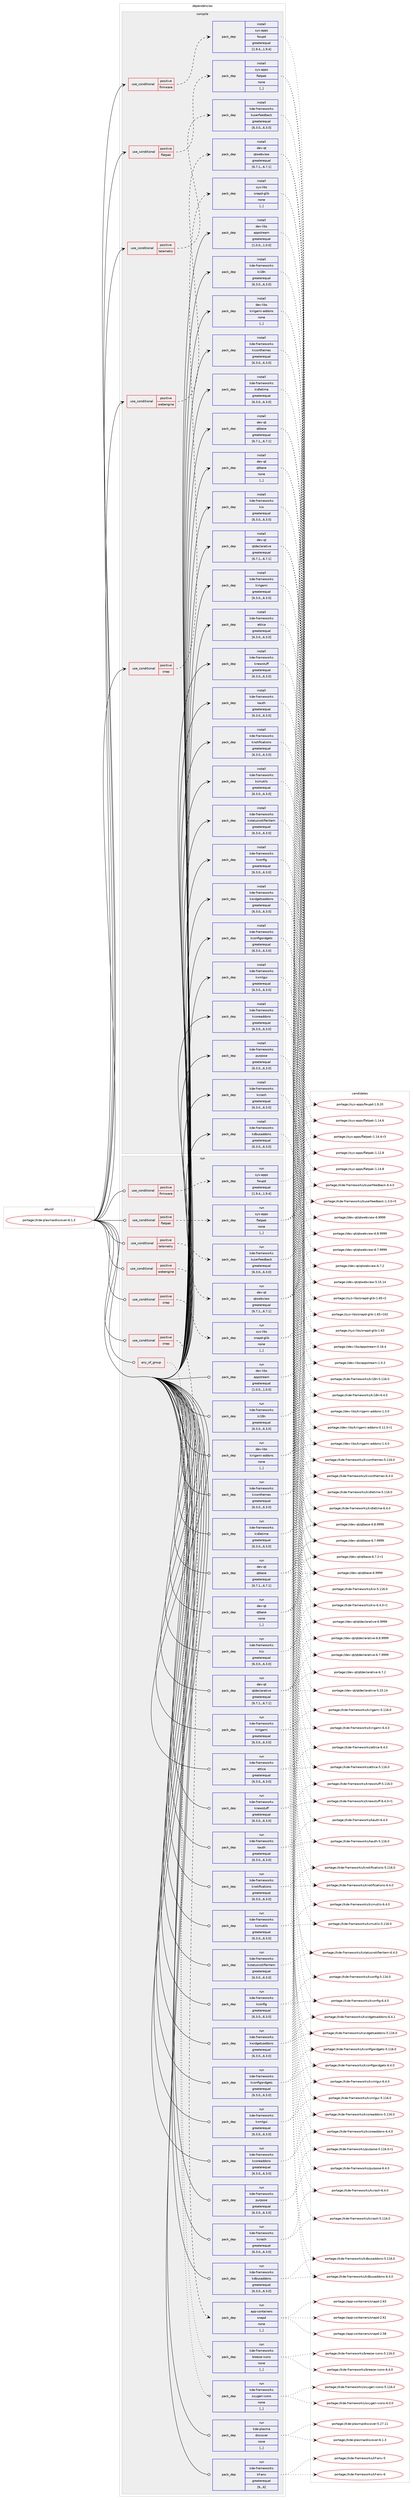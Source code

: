 digraph prolog {

# *************
# Graph options
# *************

newrank=true;
concentrate=true;
compound=true;
graph [rankdir=LR,fontname=Helvetica,fontsize=10,ranksep=1.5];#, ranksep=2.5, nodesep=0.2];
edge  [arrowhead=vee];
node  [fontname=Helvetica,fontsize=10];

# **********
# The ebuild
# **********

subgraph cluster_leftcol {
color=gray;
label=<<i>ebuild</i>>;
id [label="portage://kde-plasma/discover-6.1.3", color=red, width=4, href="../kde-plasma/discover-6.1.3.svg"];
}

# ****************
# The dependencies
# ****************

subgraph cluster_midcol {
color=gray;
label=<<i>dependencies</i>>;
subgraph cluster_compile {
fillcolor="#eeeeee";
style=filled;
label=<<i>compile</i>>;
subgraph cond68547 {
dependency268790 [label=<<TABLE BORDER="0" CELLBORDER="1" CELLSPACING="0" CELLPADDING="4"><TR><TD ROWSPAN="3" CELLPADDING="10">use_conditional</TD></TR><TR><TD>positive</TD></TR><TR><TD>firmware</TD></TR></TABLE>>, shape=none, color=red];
subgraph pack198153 {
dependency268791 [label=<<TABLE BORDER="0" CELLBORDER="1" CELLSPACING="0" CELLPADDING="4" WIDTH="220"><TR><TD ROWSPAN="6" CELLPADDING="30">pack_dep</TD></TR><TR><TD WIDTH="110">install</TD></TR><TR><TD>sys-apps</TD></TR><TR><TD>fwupd</TD></TR><TR><TD>greaterequal</TD></TR><TR><TD>[1.9.4,,,1.9.4]</TD></TR></TABLE>>, shape=none, color=blue];
}
dependency268790:e -> dependency268791:w [weight=20,style="dashed",arrowhead="vee"];
}
id:e -> dependency268790:w [weight=20,style="solid",arrowhead="vee"];
subgraph cond68548 {
dependency268792 [label=<<TABLE BORDER="0" CELLBORDER="1" CELLSPACING="0" CELLPADDING="4"><TR><TD ROWSPAN="3" CELLPADDING="10">use_conditional</TD></TR><TR><TD>positive</TD></TR><TR><TD>flatpak</TD></TR></TABLE>>, shape=none, color=red];
subgraph pack198154 {
dependency268793 [label=<<TABLE BORDER="0" CELLBORDER="1" CELLSPACING="0" CELLPADDING="4" WIDTH="220"><TR><TD ROWSPAN="6" CELLPADDING="30">pack_dep</TD></TR><TR><TD WIDTH="110">install</TD></TR><TR><TD>sys-apps</TD></TR><TR><TD>flatpak</TD></TR><TR><TD>none</TD></TR><TR><TD>[,,]</TD></TR></TABLE>>, shape=none, color=blue];
}
dependency268792:e -> dependency268793:w [weight=20,style="dashed",arrowhead="vee"];
}
id:e -> dependency268792:w [weight=20,style="solid",arrowhead="vee"];
subgraph cond68549 {
dependency268794 [label=<<TABLE BORDER="0" CELLBORDER="1" CELLSPACING="0" CELLPADDING="4"><TR><TD ROWSPAN="3" CELLPADDING="10">use_conditional</TD></TR><TR><TD>positive</TD></TR><TR><TD>snap</TD></TR></TABLE>>, shape=none, color=red];
subgraph pack198155 {
dependency268795 [label=<<TABLE BORDER="0" CELLBORDER="1" CELLSPACING="0" CELLPADDING="4" WIDTH="220"><TR><TD ROWSPAN="6" CELLPADDING="30">pack_dep</TD></TR><TR><TD WIDTH="110">install</TD></TR><TR><TD>sys-libs</TD></TR><TR><TD>snapd-glib</TD></TR><TR><TD>none</TD></TR><TR><TD>[,,]</TD></TR></TABLE>>, shape=none, color=blue];
}
dependency268794:e -> dependency268795:w [weight=20,style="dashed",arrowhead="vee"];
}
id:e -> dependency268794:w [weight=20,style="solid",arrowhead="vee"];
subgraph cond68550 {
dependency268796 [label=<<TABLE BORDER="0" CELLBORDER="1" CELLSPACING="0" CELLPADDING="4"><TR><TD ROWSPAN="3" CELLPADDING="10">use_conditional</TD></TR><TR><TD>positive</TD></TR><TR><TD>telemetry</TD></TR></TABLE>>, shape=none, color=red];
subgraph pack198156 {
dependency268797 [label=<<TABLE BORDER="0" CELLBORDER="1" CELLSPACING="0" CELLPADDING="4" WIDTH="220"><TR><TD ROWSPAN="6" CELLPADDING="30">pack_dep</TD></TR><TR><TD WIDTH="110">install</TD></TR><TR><TD>kde-frameworks</TD></TR><TR><TD>kuserfeedback</TD></TR><TR><TD>greaterequal</TD></TR><TR><TD>[6.3.0,,,6.3.0]</TD></TR></TABLE>>, shape=none, color=blue];
}
dependency268796:e -> dependency268797:w [weight=20,style="dashed",arrowhead="vee"];
}
id:e -> dependency268796:w [weight=20,style="solid",arrowhead="vee"];
subgraph cond68551 {
dependency268798 [label=<<TABLE BORDER="0" CELLBORDER="1" CELLSPACING="0" CELLPADDING="4"><TR><TD ROWSPAN="3" CELLPADDING="10">use_conditional</TD></TR><TR><TD>positive</TD></TR><TR><TD>webengine</TD></TR></TABLE>>, shape=none, color=red];
subgraph pack198157 {
dependency268799 [label=<<TABLE BORDER="0" CELLBORDER="1" CELLSPACING="0" CELLPADDING="4" WIDTH="220"><TR><TD ROWSPAN="6" CELLPADDING="30">pack_dep</TD></TR><TR><TD WIDTH="110">install</TD></TR><TR><TD>dev-qt</TD></TR><TR><TD>qtwebview</TD></TR><TR><TD>greaterequal</TD></TR><TR><TD>[6.7.1,,,6.7.1]</TD></TR></TABLE>>, shape=none, color=blue];
}
dependency268798:e -> dependency268799:w [weight=20,style="dashed",arrowhead="vee"];
}
id:e -> dependency268798:w [weight=20,style="solid",arrowhead="vee"];
subgraph pack198158 {
dependency268800 [label=<<TABLE BORDER="0" CELLBORDER="1" CELLSPACING="0" CELLPADDING="4" WIDTH="220"><TR><TD ROWSPAN="6" CELLPADDING="30">pack_dep</TD></TR><TR><TD WIDTH="110">install</TD></TR><TR><TD>dev-libs</TD></TR><TR><TD>appstream</TD></TR><TR><TD>greaterequal</TD></TR><TR><TD>[1.0.0,,,1.0.0]</TD></TR></TABLE>>, shape=none, color=blue];
}
id:e -> dependency268800:w [weight=20,style="solid",arrowhead="vee"];
subgraph pack198159 {
dependency268801 [label=<<TABLE BORDER="0" CELLBORDER="1" CELLSPACING="0" CELLPADDING="4" WIDTH="220"><TR><TD ROWSPAN="6" CELLPADDING="30">pack_dep</TD></TR><TR><TD WIDTH="110">install</TD></TR><TR><TD>dev-libs</TD></TR><TR><TD>kirigami-addons</TD></TR><TR><TD>none</TD></TR><TR><TD>[,,]</TD></TR></TABLE>>, shape=none, color=blue];
}
id:e -> dependency268801:w [weight=20,style="solid",arrowhead="vee"];
subgraph pack198160 {
dependency268802 [label=<<TABLE BORDER="0" CELLBORDER="1" CELLSPACING="0" CELLPADDING="4" WIDTH="220"><TR><TD ROWSPAN="6" CELLPADDING="30">pack_dep</TD></TR><TR><TD WIDTH="110">install</TD></TR><TR><TD>dev-qt</TD></TR><TR><TD>qtbase</TD></TR><TR><TD>greaterequal</TD></TR><TR><TD>[6.7.1,,,6.7.1]</TD></TR></TABLE>>, shape=none, color=blue];
}
id:e -> dependency268802:w [weight=20,style="solid",arrowhead="vee"];
subgraph pack198161 {
dependency268803 [label=<<TABLE BORDER="0" CELLBORDER="1" CELLSPACING="0" CELLPADDING="4" WIDTH="220"><TR><TD ROWSPAN="6" CELLPADDING="30">pack_dep</TD></TR><TR><TD WIDTH="110">install</TD></TR><TR><TD>dev-qt</TD></TR><TR><TD>qtbase</TD></TR><TR><TD>none</TD></TR><TR><TD>[,,]</TD></TR></TABLE>>, shape=none, color=blue];
}
id:e -> dependency268803:w [weight=20,style="solid",arrowhead="vee"];
subgraph pack198162 {
dependency268804 [label=<<TABLE BORDER="0" CELLBORDER="1" CELLSPACING="0" CELLPADDING="4" WIDTH="220"><TR><TD ROWSPAN="6" CELLPADDING="30">pack_dep</TD></TR><TR><TD WIDTH="110">install</TD></TR><TR><TD>dev-qt</TD></TR><TR><TD>qtdeclarative</TD></TR><TR><TD>greaterequal</TD></TR><TR><TD>[6.7.1,,,6.7.1]</TD></TR></TABLE>>, shape=none, color=blue];
}
id:e -> dependency268804:w [weight=20,style="solid",arrowhead="vee"];
subgraph pack198163 {
dependency268805 [label=<<TABLE BORDER="0" CELLBORDER="1" CELLSPACING="0" CELLPADDING="4" WIDTH="220"><TR><TD ROWSPAN="6" CELLPADDING="30">pack_dep</TD></TR><TR><TD WIDTH="110">install</TD></TR><TR><TD>kde-frameworks</TD></TR><TR><TD>attica</TD></TR><TR><TD>greaterequal</TD></TR><TR><TD>[6.3.0,,,6.3.0]</TD></TR></TABLE>>, shape=none, color=blue];
}
id:e -> dependency268805:w [weight=20,style="solid",arrowhead="vee"];
subgraph pack198164 {
dependency268806 [label=<<TABLE BORDER="0" CELLBORDER="1" CELLSPACING="0" CELLPADDING="4" WIDTH="220"><TR><TD ROWSPAN="6" CELLPADDING="30">pack_dep</TD></TR><TR><TD WIDTH="110">install</TD></TR><TR><TD>kde-frameworks</TD></TR><TR><TD>kauth</TD></TR><TR><TD>greaterequal</TD></TR><TR><TD>[6.3.0,,,6.3.0]</TD></TR></TABLE>>, shape=none, color=blue];
}
id:e -> dependency268806:w [weight=20,style="solid",arrowhead="vee"];
subgraph pack198165 {
dependency268807 [label=<<TABLE BORDER="0" CELLBORDER="1" CELLSPACING="0" CELLPADDING="4" WIDTH="220"><TR><TD ROWSPAN="6" CELLPADDING="30">pack_dep</TD></TR><TR><TD WIDTH="110">install</TD></TR><TR><TD>kde-frameworks</TD></TR><TR><TD>kcmutils</TD></TR><TR><TD>greaterequal</TD></TR><TR><TD>[6.3.0,,,6.3.0]</TD></TR></TABLE>>, shape=none, color=blue];
}
id:e -> dependency268807:w [weight=20,style="solid",arrowhead="vee"];
subgraph pack198166 {
dependency268808 [label=<<TABLE BORDER="0" CELLBORDER="1" CELLSPACING="0" CELLPADDING="4" WIDTH="220"><TR><TD ROWSPAN="6" CELLPADDING="30">pack_dep</TD></TR><TR><TD WIDTH="110">install</TD></TR><TR><TD>kde-frameworks</TD></TR><TR><TD>kconfig</TD></TR><TR><TD>greaterequal</TD></TR><TR><TD>[6.3.0,,,6.3.0]</TD></TR></TABLE>>, shape=none, color=blue];
}
id:e -> dependency268808:w [weight=20,style="solid",arrowhead="vee"];
subgraph pack198167 {
dependency268809 [label=<<TABLE BORDER="0" CELLBORDER="1" CELLSPACING="0" CELLPADDING="4" WIDTH="220"><TR><TD ROWSPAN="6" CELLPADDING="30">pack_dep</TD></TR><TR><TD WIDTH="110">install</TD></TR><TR><TD>kde-frameworks</TD></TR><TR><TD>kconfigwidgets</TD></TR><TR><TD>greaterequal</TD></TR><TR><TD>[6.3.0,,,6.3.0]</TD></TR></TABLE>>, shape=none, color=blue];
}
id:e -> dependency268809:w [weight=20,style="solid",arrowhead="vee"];
subgraph pack198168 {
dependency268810 [label=<<TABLE BORDER="0" CELLBORDER="1" CELLSPACING="0" CELLPADDING="4" WIDTH="220"><TR><TD ROWSPAN="6" CELLPADDING="30">pack_dep</TD></TR><TR><TD WIDTH="110">install</TD></TR><TR><TD>kde-frameworks</TD></TR><TR><TD>kcoreaddons</TD></TR><TR><TD>greaterequal</TD></TR><TR><TD>[6.3.0,,,6.3.0]</TD></TR></TABLE>>, shape=none, color=blue];
}
id:e -> dependency268810:w [weight=20,style="solid",arrowhead="vee"];
subgraph pack198169 {
dependency268811 [label=<<TABLE BORDER="0" CELLBORDER="1" CELLSPACING="0" CELLPADDING="4" WIDTH="220"><TR><TD ROWSPAN="6" CELLPADDING="30">pack_dep</TD></TR><TR><TD WIDTH="110">install</TD></TR><TR><TD>kde-frameworks</TD></TR><TR><TD>kcrash</TD></TR><TR><TD>greaterequal</TD></TR><TR><TD>[6.3.0,,,6.3.0]</TD></TR></TABLE>>, shape=none, color=blue];
}
id:e -> dependency268811:w [weight=20,style="solid",arrowhead="vee"];
subgraph pack198170 {
dependency268812 [label=<<TABLE BORDER="0" CELLBORDER="1" CELLSPACING="0" CELLPADDING="4" WIDTH="220"><TR><TD ROWSPAN="6" CELLPADDING="30">pack_dep</TD></TR><TR><TD WIDTH="110">install</TD></TR><TR><TD>kde-frameworks</TD></TR><TR><TD>kdbusaddons</TD></TR><TR><TD>greaterequal</TD></TR><TR><TD>[6.3.0,,,6.3.0]</TD></TR></TABLE>>, shape=none, color=blue];
}
id:e -> dependency268812:w [weight=20,style="solid",arrowhead="vee"];
subgraph pack198171 {
dependency268813 [label=<<TABLE BORDER="0" CELLBORDER="1" CELLSPACING="0" CELLPADDING="4" WIDTH="220"><TR><TD ROWSPAN="6" CELLPADDING="30">pack_dep</TD></TR><TR><TD WIDTH="110">install</TD></TR><TR><TD>kde-frameworks</TD></TR><TR><TD>ki18n</TD></TR><TR><TD>greaterequal</TD></TR><TR><TD>[6.3.0,,,6.3.0]</TD></TR></TABLE>>, shape=none, color=blue];
}
id:e -> dependency268813:w [weight=20,style="solid",arrowhead="vee"];
subgraph pack198172 {
dependency268814 [label=<<TABLE BORDER="0" CELLBORDER="1" CELLSPACING="0" CELLPADDING="4" WIDTH="220"><TR><TD ROWSPAN="6" CELLPADDING="30">pack_dep</TD></TR><TR><TD WIDTH="110">install</TD></TR><TR><TD>kde-frameworks</TD></TR><TR><TD>kiconthemes</TD></TR><TR><TD>greaterequal</TD></TR><TR><TD>[6.3.0,,,6.3.0]</TD></TR></TABLE>>, shape=none, color=blue];
}
id:e -> dependency268814:w [weight=20,style="solid",arrowhead="vee"];
subgraph pack198173 {
dependency268815 [label=<<TABLE BORDER="0" CELLBORDER="1" CELLSPACING="0" CELLPADDING="4" WIDTH="220"><TR><TD ROWSPAN="6" CELLPADDING="30">pack_dep</TD></TR><TR><TD WIDTH="110">install</TD></TR><TR><TD>kde-frameworks</TD></TR><TR><TD>kidletime</TD></TR><TR><TD>greaterequal</TD></TR><TR><TD>[6.3.0,,,6.3.0]</TD></TR></TABLE>>, shape=none, color=blue];
}
id:e -> dependency268815:w [weight=20,style="solid",arrowhead="vee"];
subgraph pack198174 {
dependency268816 [label=<<TABLE BORDER="0" CELLBORDER="1" CELLSPACING="0" CELLPADDING="4" WIDTH="220"><TR><TD ROWSPAN="6" CELLPADDING="30">pack_dep</TD></TR><TR><TD WIDTH="110">install</TD></TR><TR><TD>kde-frameworks</TD></TR><TR><TD>kio</TD></TR><TR><TD>greaterequal</TD></TR><TR><TD>[6.3.0,,,6.3.0]</TD></TR></TABLE>>, shape=none, color=blue];
}
id:e -> dependency268816:w [weight=20,style="solid",arrowhead="vee"];
subgraph pack198175 {
dependency268817 [label=<<TABLE BORDER="0" CELLBORDER="1" CELLSPACING="0" CELLPADDING="4" WIDTH="220"><TR><TD ROWSPAN="6" CELLPADDING="30">pack_dep</TD></TR><TR><TD WIDTH="110">install</TD></TR><TR><TD>kde-frameworks</TD></TR><TR><TD>kirigami</TD></TR><TR><TD>greaterequal</TD></TR><TR><TD>[6.3.0,,,6.3.0]</TD></TR></TABLE>>, shape=none, color=blue];
}
id:e -> dependency268817:w [weight=20,style="solid",arrowhead="vee"];
subgraph pack198176 {
dependency268818 [label=<<TABLE BORDER="0" CELLBORDER="1" CELLSPACING="0" CELLPADDING="4" WIDTH="220"><TR><TD ROWSPAN="6" CELLPADDING="30">pack_dep</TD></TR><TR><TD WIDTH="110">install</TD></TR><TR><TD>kde-frameworks</TD></TR><TR><TD>knewstuff</TD></TR><TR><TD>greaterequal</TD></TR><TR><TD>[6.3.0,,,6.3.0]</TD></TR></TABLE>>, shape=none, color=blue];
}
id:e -> dependency268818:w [weight=20,style="solid",arrowhead="vee"];
subgraph pack198177 {
dependency268819 [label=<<TABLE BORDER="0" CELLBORDER="1" CELLSPACING="0" CELLPADDING="4" WIDTH="220"><TR><TD ROWSPAN="6" CELLPADDING="30">pack_dep</TD></TR><TR><TD WIDTH="110">install</TD></TR><TR><TD>kde-frameworks</TD></TR><TR><TD>knotifications</TD></TR><TR><TD>greaterequal</TD></TR><TR><TD>[6.3.0,,,6.3.0]</TD></TR></TABLE>>, shape=none, color=blue];
}
id:e -> dependency268819:w [weight=20,style="solid",arrowhead="vee"];
subgraph pack198178 {
dependency268820 [label=<<TABLE BORDER="0" CELLBORDER="1" CELLSPACING="0" CELLPADDING="4" WIDTH="220"><TR><TD ROWSPAN="6" CELLPADDING="30">pack_dep</TD></TR><TR><TD WIDTH="110">install</TD></TR><TR><TD>kde-frameworks</TD></TR><TR><TD>kstatusnotifieritem</TD></TR><TR><TD>greaterequal</TD></TR><TR><TD>[6.3.0,,,6.3.0]</TD></TR></TABLE>>, shape=none, color=blue];
}
id:e -> dependency268820:w [weight=20,style="solid",arrowhead="vee"];
subgraph pack198179 {
dependency268821 [label=<<TABLE BORDER="0" CELLBORDER="1" CELLSPACING="0" CELLPADDING="4" WIDTH="220"><TR><TD ROWSPAN="6" CELLPADDING="30">pack_dep</TD></TR><TR><TD WIDTH="110">install</TD></TR><TR><TD>kde-frameworks</TD></TR><TR><TD>kwidgetsaddons</TD></TR><TR><TD>greaterequal</TD></TR><TR><TD>[6.3.0,,,6.3.0]</TD></TR></TABLE>>, shape=none, color=blue];
}
id:e -> dependency268821:w [weight=20,style="solid",arrowhead="vee"];
subgraph pack198180 {
dependency268822 [label=<<TABLE BORDER="0" CELLBORDER="1" CELLSPACING="0" CELLPADDING="4" WIDTH="220"><TR><TD ROWSPAN="6" CELLPADDING="30">pack_dep</TD></TR><TR><TD WIDTH="110">install</TD></TR><TR><TD>kde-frameworks</TD></TR><TR><TD>kxmlgui</TD></TR><TR><TD>greaterequal</TD></TR><TR><TD>[6.3.0,,,6.3.0]</TD></TR></TABLE>>, shape=none, color=blue];
}
id:e -> dependency268822:w [weight=20,style="solid",arrowhead="vee"];
subgraph pack198181 {
dependency268823 [label=<<TABLE BORDER="0" CELLBORDER="1" CELLSPACING="0" CELLPADDING="4" WIDTH="220"><TR><TD ROWSPAN="6" CELLPADDING="30">pack_dep</TD></TR><TR><TD WIDTH="110">install</TD></TR><TR><TD>kde-frameworks</TD></TR><TR><TD>purpose</TD></TR><TR><TD>greaterequal</TD></TR><TR><TD>[6.3.0,,,6.3.0]</TD></TR></TABLE>>, shape=none, color=blue];
}
id:e -> dependency268823:w [weight=20,style="solid",arrowhead="vee"];
}
subgraph cluster_compileandrun {
fillcolor="#eeeeee";
style=filled;
label=<<i>compile and run</i>>;
}
subgraph cluster_run {
fillcolor="#eeeeee";
style=filled;
label=<<i>run</i>>;
subgraph any1930 {
dependency268824 [label=<<TABLE BORDER="0" CELLBORDER="1" CELLSPACING="0" CELLPADDING="4"><TR><TD CELLPADDING="10">any_of_group</TD></TR></TABLE>>, shape=none, color=red];subgraph pack198182 {
dependency268825 [label=<<TABLE BORDER="0" CELLBORDER="1" CELLSPACING="0" CELLPADDING="4" WIDTH="220"><TR><TD ROWSPAN="6" CELLPADDING="30">pack_dep</TD></TR><TR><TD WIDTH="110">run</TD></TR><TR><TD>kde-frameworks</TD></TR><TR><TD>breeze-icons</TD></TR><TR><TD>none</TD></TR><TR><TD>[,,]</TD></TR></TABLE>>, shape=none, color=blue];
}
dependency268824:e -> dependency268825:w [weight=20,style="dotted",arrowhead="oinv"];
subgraph pack198183 {
dependency268826 [label=<<TABLE BORDER="0" CELLBORDER="1" CELLSPACING="0" CELLPADDING="4" WIDTH="220"><TR><TD ROWSPAN="6" CELLPADDING="30">pack_dep</TD></TR><TR><TD WIDTH="110">run</TD></TR><TR><TD>kde-frameworks</TD></TR><TR><TD>oxygen-icons</TD></TR><TR><TD>none</TD></TR><TR><TD>[,,]</TD></TR></TABLE>>, shape=none, color=blue];
}
dependency268824:e -> dependency268826:w [weight=20,style="dotted",arrowhead="oinv"];
}
id:e -> dependency268824:w [weight=20,style="solid",arrowhead="odot"];
subgraph cond68552 {
dependency268827 [label=<<TABLE BORDER="0" CELLBORDER="1" CELLSPACING="0" CELLPADDING="4"><TR><TD ROWSPAN="3" CELLPADDING="10">use_conditional</TD></TR><TR><TD>positive</TD></TR><TR><TD>firmware</TD></TR></TABLE>>, shape=none, color=red];
subgraph pack198184 {
dependency268828 [label=<<TABLE BORDER="0" CELLBORDER="1" CELLSPACING="0" CELLPADDING="4" WIDTH="220"><TR><TD ROWSPAN="6" CELLPADDING="30">pack_dep</TD></TR><TR><TD WIDTH="110">run</TD></TR><TR><TD>sys-apps</TD></TR><TR><TD>fwupd</TD></TR><TR><TD>greaterequal</TD></TR><TR><TD>[1.9.4,,,1.9.4]</TD></TR></TABLE>>, shape=none, color=blue];
}
dependency268827:e -> dependency268828:w [weight=20,style="dashed",arrowhead="vee"];
}
id:e -> dependency268827:w [weight=20,style="solid",arrowhead="odot"];
subgraph cond68553 {
dependency268829 [label=<<TABLE BORDER="0" CELLBORDER="1" CELLSPACING="0" CELLPADDING="4"><TR><TD ROWSPAN="3" CELLPADDING="10">use_conditional</TD></TR><TR><TD>positive</TD></TR><TR><TD>flatpak</TD></TR></TABLE>>, shape=none, color=red];
subgraph pack198185 {
dependency268830 [label=<<TABLE BORDER="0" CELLBORDER="1" CELLSPACING="0" CELLPADDING="4" WIDTH="220"><TR><TD ROWSPAN="6" CELLPADDING="30">pack_dep</TD></TR><TR><TD WIDTH="110">run</TD></TR><TR><TD>sys-apps</TD></TR><TR><TD>flatpak</TD></TR><TR><TD>none</TD></TR><TR><TD>[,,]</TD></TR></TABLE>>, shape=none, color=blue];
}
dependency268829:e -> dependency268830:w [weight=20,style="dashed",arrowhead="vee"];
}
id:e -> dependency268829:w [weight=20,style="solid",arrowhead="odot"];
subgraph cond68554 {
dependency268831 [label=<<TABLE BORDER="0" CELLBORDER="1" CELLSPACING="0" CELLPADDING="4"><TR><TD ROWSPAN="3" CELLPADDING="10">use_conditional</TD></TR><TR><TD>positive</TD></TR><TR><TD>snap</TD></TR></TABLE>>, shape=none, color=red];
subgraph pack198186 {
dependency268832 [label=<<TABLE BORDER="0" CELLBORDER="1" CELLSPACING="0" CELLPADDING="4" WIDTH="220"><TR><TD ROWSPAN="6" CELLPADDING="30">pack_dep</TD></TR><TR><TD WIDTH="110">run</TD></TR><TR><TD>app-containers</TD></TR><TR><TD>snapd</TD></TR><TR><TD>none</TD></TR><TR><TD>[,,]</TD></TR></TABLE>>, shape=none, color=blue];
}
dependency268831:e -> dependency268832:w [weight=20,style="dashed",arrowhead="vee"];
}
id:e -> dependency268831:w [weight=20,style="solid",arrowhead="odot"];
subgraph cond68555 {
dependency268833 [label=<<TABLE BORDER="0" CELLBORDER="1" CELLSPACING="0" CELLPADDING="4"><TR><TD ROWSPAN="3" CELLPADDING="10">use_conditional</TD></TR><TR><TD>positive</TD></TR><TR><TD>snap</TD></TR></TABLE>>, shape=none, color=red];
subgraph pack198187 {
dependency268834 [label=<<TABLE BORDER="0" CELLBORDER="1" CELLSPACING="0" CELLPADDING="4" WIDTH="220"><TR><TD ROWSPAN="6" CELLPADDING="30">pack_dep</TD></TR><TR><TD WIDTH="110">run</TD></TR><TR><TD>sys-libs</TD></TR><TR><TD>snapd-glib</TD></TR><TR><TD>none</TD></TR><TR><TD>[,,]</TD></TR></TABLE>>, shape=none, color=blue];
}
dependency268833:e -> dependency268834:w [weight=20,style="dashed",arrowhead="vee"];
}
id:e -> dependency268833:w [weight=20,style="solid",arrowhead="odot"];
subgraph cond68556 {
dependency268835 [label=<<TABLE BORDER="0" CELLBORDER="1" CELLSPACING="0" CELLPADDING="4"><TR><TD ROWSPAN="3" CELLPADDING="10">use_conditional</TD></TR><TR><TD>positive</TD></TR><TR><TD>telemetry</TD></TR></TABLE>>, shape=none, color=red];
subgraph pack198188 {
dependency268836 [label=<<TABLE BORDER="0" CELLBORDER="1" CELLSPACING="0" CELLPADDING="4" WIDTH="220"><TR><TD ROWSPAN="6" CELLPADDING="30">pack_dep</TD></TR><TR><TD WIDTH="110">run</TD></TR><TR><TD>kde-frameworks</TD></TR><TR><TD>kuserfeedback</TD></TR><TR><TD>greaterequal</TD></TR><TR><TD>[6.3.0,,,6.3.0]</TD></TR></TABLE>>, shape=none, color=blue];
}
dependency268835:e -> dependency268836:w [weight=20,style="dashed",arrowhead="vee"];
}
id:e -> dependency268835:w [weight=20,style="solid",arrowhead="odot"];
subgraph cond68557 {
dependency268837 [label=<<TABLE BORDER="0" CELLBORDER="1" CELLSPACING="0" CELLPADDING="4"><TR><TD ROWSPAN="3" CELLPADDING="10">use_conditional</TD></TR><TR><TD>positive</TD></TR><TR><TD>webengine</TD></TR></TABLE>>, shape=none, color=red];
subgraph pack198189 {
dependency268838 [label=<<TABLE BORDER="0" CELLBORDER="1" CELLSPACING="0" CELLPADDING="4" WIDTH="220"><TR><TD ROWSPAN="6" CELLPADDING="30">pack_dep</TD></TR><TR><TD WIDTH="110">run</TD></TR><TR><TD>dev-qt</TD></TR><TR><TD>qtwebview</TD></TR><TR><TD>greaterequal</TD></TR><TR><TD>[6.7.1,,,6.7.1]</TD></TR></TABLE>>, shape=none, color=blue];
}
dependency268837:e -> dependency268838:w [weight=20,style="dashed",arrowhead="vee"];
}
id:e -> dependency268837:w [weight=20,style="solid",arrowhead="odot"];
subgraph pack198190 {
dependency268839 [label=<<TABLE BORDER="0" CELLBORDER="1" CELLSPACING="0" CELLPADDING="4" WIDTH="220"><TR><TD ROWSPAN="6" CELLPADDING="30">pack_dep</TD></TR><TR><TD WIDTH="110">run</TD></TR><TR><TD>dev-libs</TD></TR><TR><TD>appstream</TD></TR><TR><TD>greaterequal</TD></TR><TR><TD>[1.0.0,,,1.0.0]</TD></TR></TABLE>>, shape=none, color=blue];
}
id:e -> dependency268839:w [weight=20,style="solid",arrowhead="odot"];
subgraph pack198191 {
dependency268840 [label=<<TABLE BORDER="0" CELLBORDER="1" CELLSPACING="0" CELLPADDING="4" WIDTH="220"><TR><TD ROWSPAN="6" CELLPADDING="30">pack_dep</TD></TR><TR><TD WIDTH="110">run</TD></TR><TR><TD>dev-libs</TD></TR><TR><TD>kirigami-addons</TD></TR><TR><TD>none</TD></TR><TR><TD>[,,]</TD></TR></TABLE>>, shape=none, color=blue];
}
id:e -> dependency268840:w [weight=20,style="solid",arrowhead="odot"];
subgraph pack198192 {
dependency268841 [label=<<TABLE BORDER="0" CELLBORDER="1" CELLSPACING="0" CELLPADDING="4" WIDTH="220"><TR><TD ROWSPAN="6" CELLPADDING="30">pack_dep</TD></TR><TR><TD WIDTH="110">run</TD></TR><TR><TD>dev-qt</TD></TR><TR><TD>qtbase</TD></TR><TR><TD>greaterequal</TD></TR><TR><TD>[6.7.1,,,6.7.1]</TD></TR></TABLE>>, shape=none, color=blue];
}
id:e -> dependency268841:w [weight=20,style="solid",arrowhead="odot"];
subgraph pack198193 {
dependency268842 [label=<<TABLE BORDER="0" CELLBORDER="1" CELLSPACING="0" CELLPADDING="4" WIDTH="220"><TR><TD ROWSPAN="6" CELLPADDING="30">pack_dep</TD></TR><TR><TD WIDTH="110">run</TD></TR><TR><TD>dev-qt</TD></TR><TR><TD>qtbase</TD></TR><TR><TD>none</TD></TR><TR><TD>[,,]</TD></TR></TABLE>>, shape=none, color=blue];
}
id:e -> dependency268842:w [weight=20,style="solid",arrowhead="odot"];
subgraph pack198194 {
dependency268843 [label=<<TABLE BORDER="0" CELLBORDER="1" CELLSPACING="0" CELLPADDING="4" WIDTH="220"><TR><TD ROWSPAN="6" CELLPADDING="30">pack_dep</TD></TR><TR><TD WIDTH="110">run</TD></TR><TR><TD>dev-qt</TD></TR><TR><TD>qtdeclarative</TD></TR><TR><TD>greaterequal</TD></TR><TR><TD>[6.7.1,,,6.7.1]</TD></TR></TABLE>>, shape=none, color=blue];
}
id:e -> dependency268843:w [weight=20,style="solid",arrowhead="odot"];
subgraph pack198195 {
dependency268844 [label=<<TABLE BORDER="0" CELLBORDER="1" CELLSPACING="0" CELLPADDING="4" WIDTH="220"><TR><TD ROWSPAN="6" CELLPADDING="30">pack_dep</TD></TR><TR><TD WIDTH="110">run</TD></TR><TR><TD>kde-frameworks</TD></TR><TR><TD>attica</TD></TR><TR><TD>greaterequal</TD></TR><TR><TD>[6.3.0,,,6.3.0]</TD></TR></TABLE>>, shape=none, color=blue];
}
id:e -> dependency268844:w [weight=20,style="solid",arrowhead="odot"];
subgraph pack198196 {
dependency268845 [label=<<TABLE BORDER="0" CELLBORDER="1" CELLSPACING="0" CELLPADDING="4" WIDTH="220"><TR><TD ROWSPAN="6" CELLPADDING="30">pack_dep</TD></TR><TR><TD WIDTH="110">run</TD></TR><TR><TD>kde-frameworks</TD></TR><TR><TD>kauth</TD></TR><TR><TD>greaterequal</TD></TR><TR><TD>[6.3.0,,,6.3.0]</TD></TR></TABLE>>, shape=none, color=blue];
}
id:e -> dependency268845:w [weight=20,style="solid",arrowhead="odot"];
subgraph pack198197 {
dependency268846 [label=<<TABLE BORDER="0" CELLBORDER="1" CELLSPACING="0" CELLPADDING="4" WIDTH="220"><TR><TD ROWSPAN="6" CELLPADDING="30">pack_dep</TD></TR><TR><TD WIDTH="110">run</TD></TR><TR><TD>kde-frameworks</TD></TR><TR><TD>kcmutils</TD></TR><TR><TD>greaterequal</TD></TR><TR><TD>[6.3.0,,,6.3.0]</TD></TR></TABLE>>, shape=none, color=blue];
}
id:e -> dependency268846:w [weight=20,style="solid",arrowhead="odot"];
subgraph pack198198 {
dependency268847 [label=<<TABLE BORDER="0" CELLBORDER="1" CELLSPACING="0" CELLPADDING="4" WIDTH="220"><TR><TD ROWSPAN="6" CELLPADDING="30">pack_dep</TD></TR><TR><TD WIDTH="110">run</TD></TR><TR><TD>kde-frameworks</TD></TR><TR><TD>kconfig</TD></TR><TR><TD>greaterequal</TD></TR><TR><TD>[6.3.0,,,6.3.0]</TD></TR></TABLE>>, shape=none, color=blue];
}
id:e -> dependency268847:w [weight=20,style="solid",arrowhead="odot"];
subgraph pack198199 {
dependency268848 [label=<<TABLE BORDER="0" CELLBORDER="1" CELLSPACING="0" CELLPADDING="4" WIDTH="220"><TR><TD ROWSPAN="6" CELLPADDING="30">pack_dep</TD></TR><TR><TD WIDTH="110">run</TD></TR><TR><TD>kde-frameworks</TD></TR><TR><TD>kconfigwidgets</TD></TR><TR><TD>greaterequal</TD></TR><TR><TD>[6.3.0,,,6.3.0]</TD></TR></TABLE>>, shape=none, color=blue];
}
id:e -> dependency268848:w [weight=20,style="solid",arrowhead="odot"];
subgraph pack198200 {
dependency268849 [label=<<TABLE BORDER="0" CELLBORDER="1" CELLSPACING="0" CELLPADDING="4" WIDTH="220"><TR><TD ROWSPAN="6" CELLPADDING="30">pack_dep</TD></TR><TR><TD WIDTH="110">run</TD></TR><TR><TD>kde-frameworks</TD></TR><TR><TD>kcoreaddons</TD></TR><TR><TD>greaterequal</TD></TR><TR><TD>[6.3.0,,,6.3.0]</TD></TR></TABLE>>, shape=none, color=blue];
}
id:e -> dependency268849:w [weight=20,style="solid",arrowhead="odot"];
subgraph pack198201 {
dependency268850 [label=<<TABLE BORDER="0" CELLBORDER="1" CELLSPACING="0" CELLPADDING="4" WIDTH="220"><TR><TD ROWSPAN="6" CELLPADDING="30">pack_dep</TD></TR><TR><TD WIDTH="110">run</TD></TR><TR><TD>kde-frameworks</TD></TR><TR><TD>kcrash</TD></TR><TR><TD>greaterequal</TD></TR><TR><TD>[6.3.0,,,6.3.0]</TD></TR></TABLE>>, shape=none, color=blue];
}
id:e -> dependency268850:w [weight=20,style="solid",arrowhead="odot"];
subgraph pack198202 {
dependency268851 [label=<<TABLE BORDER="0" CELLBORDER="1" CELLSPACING="0" CELLPADDING="4" WIDTH="220"><TR><TD ROWSPAN="6" CELLPADDING="30">pack_dep</TD></TR><TR><TD WIDTH="110">run</TD></TR><TR><TD>kde-frameworks</TD></TR><TR><TD>kdbusaddons</TD></TR><TR><TD>greaterequal</TD></TR><TR><TD>[6.3.0,,,6.3.0]</TD></TR></TABLE>>, shape=none, color=blue];
}
id:e -> dependency268851:w [weight=20,style="solid",arrowhead="odot"];
subgraph pack198203 {
dependency268852 [label=<<TABLE BORDER="0" CELLBORDER="1" CELLSPACING="0" CELLPADDING="4" WIDTH="220"><TR><TD ROWSPAN="6" CELLPADDING="30">pack_dep</TD></TR><TR><TD WIDTH="110">run</TD></TR><TR><TD>kde-frameworks</TD></TR><TR><TD>kf-env</TD></TR><TR><TD>greaterequal</TD></TR><TR><TD>[6,,,6]</TD></TR></TABLE>>, shape=none, color=blue];
}
id:e -> dependency268852:w [weight=20,style="solid",arrowhead="odot"];
subgraph pack198204 {
dependency268853 [label=<<TABLE BORDER="0" CELLBORDER="1" CELLSPACING="0" CELLPADDING="4" WIDTH="220"><TR><TD ROWSPAN="6" CELLPADDING="30">pack_dep</TD></TR><TR><TD WIDTH="110">run</TD></TR><TR><TD>kde-frameworks</TD></TR><TR><TD>ki18n</TD></TR><TR><TD>greaterequal</TD></TR><TR><TD>[6.3.0,,,6.3.0]</TD></TR></TABLE>>, shape=none, color=blue];
}
id:e -> dependency268853:w [weight=20,style="solid",arrowhead="odot"];
subgraph pack198205 {
dependency268854 [label=<<TABLE BORDER="0" CELLBORDER="1" CELLSPACING="0" CELLPADDING="4" WIDTH="220"><TR><TD ROWSPAN="6" CELLPADDING="30">pack_dep</TD></TR><TR><TD WIDTH="110">run</TD></TR><TR><TD>kde-frameworks</TD></TR><TR><TD>kiconthemes</TD></TR><TR><TD>greaterequal</TD></TR><TR><TD>[6.3.0,,,6.3.0]</TD></TR></TABLE>>, shape=none, color=blue];
}
id:e -> dependency268854:w [weight=20,style="solid",arrowhead="odot"];
subgraph pack198206 {
dependency268855 [label=<<TABLE BORDER="0" CELLBORDER="1" CELLSPACING="0" CELLPADDING="4" WIDTH="220"><TR><TD ROWSPAN="6" CELLPADDING="30">pack_dep</TD></TR><TR><TD WIDTH="110">run</TD></TR><TR><TD>kde-frameworks</TD></TR><TR><TD>kidletime</TD></TR><TR><TD>greaterequal</TD></TR><TR><TD>[6.3.0,,,6.3.0]</TD></TR></TABLE>>, shape=none, color=blue];
}
id:e -> dependency268855:w [weight=20,style="solid",arrowhead="odot"];
subgraph pack198207 {
dependency268856 [label=<<TABLE BORDER="0" CELLBORDER="1" CELLSPACING="0" CELLPADDING="4" WIDTH="220"><TR><TD ROWSPAN="6" CELLPADDING="30">pack_dep</TD></TR><TR><TD WIDTH="110">run</TD></TR><TR><TD>kde-frameworks</TD></TR><TR><TD>kio</TD></TR><TR><TD>greaterequal</TD></TR><TR><TD>[6.3.0,,,6.3.0]</TD></TR></TABLE>>, shape=none, color=blue];
}
id:e -> dependency268856:w [weight=20,style="solid",arrowhead="odot"];
subgraph pack198208 {
dependency268857 [label=<<TABLE BORDER="0" CELLBORDER="1" CELLSPACING="0" CELLPADDING="4" WIDTH="220"><TR><TD ROWSPAN="6" CELLPADDING="30">pack_dep</TD></TR><TR><TD WIDTH="110">run</TD></TR><TR><TD>kde-frameworks</TD></TR><TR><TD>kirigami</TD></TR><TR><TD>greaterequal</TD></TR><TR><TD>[6.3.0,,,6.3.0]</TD></TR></TABLE>>, shape=none, color=blue];
}
id:e -> dependency268857:w [weight=20,style="solid",arrowhead="odot"];
subgraph pack198209 {
dependency268858 [label=<<TABLE BORDER="0" CELLBORDER="1" CELLSPACING="0" CELLPADDING="4" WIDTH="220"><TR><TD ROWSPAN="6" CELLPADDING="30">pack_dep</TD></TR><TR><TD WIDTH="110">run</TD></TR><TR><TD>kde-frameworks</TD></TR><TR><TD>knewstuff</TD></TR><TR><TD>greaterequal</TD></TR><TR><TD>[6.3.0,,,6.3.0]</TD></TR></TABLE>>, shape=none, color=blue];
}
id:e -> dependency268858:w [weight=20,style="solid",arrowhead="odot"];
subgraph pack198210 {
dependency268859 [label=<<TABLE BORDER="0" CELLBORDER="1" CELLSPACING="0" CELLPADDING="4" WIDTH="220"><TR><TD ROWSPAN="6" CELLPADDING="30">pack_dep</TD></TR><TR><TD WIDTH="110">run</TD></TR><TR><TD>kde-frameworks</TD></TR><TR><TD>knotifications</TD></TR><TR><TD>greaterequal</TD></TR><TR><TD>[6.3.0,,,6.3.0]</TD></TR></TABLE>>, shape=none, color=blue];
}
id:e -> dependency268859:w [weight=20,style="solid",arrowhead="odot"];
subgraph pack198211 {
dependency268860 [label=<<TABLE BORDER="0" CELLBORDER="1" CELLSPACING="0" CELLPADDING="4" WIDTH="220"><TR><TD ROWSPAN="6" CELLPADDING="30">pack_dep</TD></TR><TR><TD WIDTH="110">run</TD></TR><TR><TD>kde-frameworks</TD></TR><TR><TD>kstatusnotifieritem</TD></TR><TR><TD>greaterequal</TD></TR><TR><TD>[6.3.0,,,6.3.0]</TD></TR></TABLE>>, shape=none, color=blue];
}
id:e -> dependency268860:w [weight=20,style="solid",arrowhead="odot"];
subgraph pack198212 {
dependency268861 [label=<<TABLE BORDER="0" CELLBORDER="1" CELLSPACING="0" CELLPADDING="4" WIDTH="220"><TR><TD ROWSPAN="6" CELLPADDING="30">pack_dep</TD></TR><TR><TD WIDTH="110">run</TD></TR><TR><TD>kde-frameworks</TD></TR><TR><TD>kwidgetsaddons</TD></TR><TR><TD>greaterequal</TD></TR><TR><TD>[6.3.0,,,6.3.0]</TD></TR></TABLE>>, shape=none, color=blue];
}
id:e -> dependency268861:w [weight=20,style="solid",arrowhead="odot"];
subgraph pack198213 {
dependency268862 [label=<<TABLE BORDER="0" CELLBORDER="1" CELLSPACING="0" CELLPADDING="4" WIDTH="220"><TR><TD ROWSPAN="6" CELLPADDING="30">pack_dep</TD></TR><TR><TD WIDTH="110">run</TD></TR><TR><TD>kde-frameworks</TD></TR><TR><TD>kxmlgui</TD></TR><TR><TD>greaterequal</TD></TR><TR><TD>[6.3.0,,,6.3.0]</TD></TR></TABLE>>, shape=none, color=blue];
}
id:e -> dependency268862:w [weight=20,style="solid",arrowhead="odot"];
subgraph pack198214 {
dependency268863 [label=<<TABLE BORDER="0" CELLBORDER="1" CELLSPACING="0" CELLPADDING="4" WIDTH="220"><TR><TD ROWSPAN="6" CELLPADDING="30">pack_dep</TD></TR><TR><TD WIDTH="110">run</TD></TR><TR><TD>kde-frameworks</TD></TR><TR><TD>purpose</TD></TR><TR><TD>greaterequal</TD></TR><TR><TD>[6.3.0,,,6.3.0]</TD></TR></TABLE>>, shape=none, color=blue];
}
id:e -> dependency268863:w [weight=20,style="solid",arrowhead="odot"];
subgraph pack198215 {
dependency268864 [label=<<TABLE BORDER="0" CELLBORDER="1" CELLSPACING="0" CELLPADDING="4" WIDTH="220"><TR><TD ROWSPAN="6" CELLPADDING="30">pack_dep</TD></TR><TR><TD WIDTH="110">run</TD></TR><TR><TD>kde-plasma</TD></TR><TR><TD>discover</TD></TR><TR><TD>none</TD></TR><TR><TD>[,,]</TD></TR></TABLE>>, shape=none, color=blue];
}
id:e -> dependency268864:w [weight=20,style="solid",arrowhead="odot"];
}
}

# **************
# The candidates
# **************

subgraph cluster_choices {
rank=same;
color=gray;
label=<<i>candidates</i>>;

subgraph choice198153 {
color=black;
nodesep=1;
choice11512111545971121121154710211911711210045494657465048 [label="portage://sys-apps/fwupd-1.9.20", color=red, width=4,href="../sys-apps/fwupd-1.9.20.svg"];
dependency268791:e -> choice11512111545971121121154710211911711210045494657465048:w [style=dotted,weight="100"];
}
subgraph choice198154 {
color=black;
nodesep=1;
choice115121115459711211211547102108971161129710745494649524656 [label="portage://sys-apps/flatpak-1.14.8", color=red, width=4,href="../sys-apps/flatpak-1.14.8.svg"];
choice115121115459711211211547102108971161129710745494649524654 [label="portage://sys-apps/flatpak-1.14.6", color=red, width=4,href="../sys-apps/flatpak-1.14.6.svg"];
choice1151211154597112112115471021089711611297107454946495246524511451 [label="portage://sys-apps/flatpak-1.14.4-r3", color=red, width=4,href="../sys-apps/flatpak-1.14.4-r3.svg"];
choice115121115459711211211547102108971161129710745494649504656 [label="portage://sys-apps/flatpak-1.12.8", color=red, width=4,href="../sys-apps/flatpak-1.12.8.svg"];
dependency268793:e -> choice115121115459711211211547102108971161129710745494649524656:w [style=dotted,weight="100"];
dependency268793:e -> choice115121115459711211211547102108971161129710745494649524654:w [style=dotted,weight="100"];
dependency268793:e -> choice1151211154597112112115471021089711611297107454946495246524511451:w [style=dotted,weight="100"];
dependency268793:e -> choice115121115459711211211547102108971161129710745494649504656:w [style=dotted,weight="100"];
}
subgraph choice198155 {
color=black;
nodesep=1;
choice11512111545108105981154711511097112100451031081059845494654534511450 [label="portage://sys-libs/snapd-glib-1.65-r2", color=red, width=4,href="../sys-libs/snapd-glib-1.65-r2.svg"];
choice115121115451081059811547115110971121004510310810598454946545345114494850 [label="portage://sys-libs/snapd-glib-1.65-r102", color=red, width=4,href="../sys-libs/snapd-glib-1.65-r102.svg"];
choice1151211154510810598115471151109711210045103108105984549465451 [label="portage://sys-libs/snapd-glib-1.63", color=red, width=4,href="../sys-libs/snapd-glib-1.63.svg"];
dependency268795:e -> choice11512111545108105981154711511097112100451031081059845494654534511450:w [style=dotted,weight="100"];
dependency268795:e -> choice115121115451081059811547115110971121004510310810598454946545345114494850:w [style=dotted,weight="100"];
dependency268795:e -> choice1151211154510810598115471151109711210045103108105984549465451:w [style=dotted,weight="100"];
}
subgraph choice198156 {
color=black;
nodesep=1;
choice107100101451021149710910111911111410711547107117115101114102101101100989799107455446524648 [label="portage://kde-frameworks/kuserfeedback-6.4.0", color=red, width=4,href="../kde-frameworks/kuserfeedback-6.4.0.svg"];
choice1071001014510211497109101119111114107115471071171151011141021011011009897991074549465146484511451 [label="portage://kde-frameworks/kuserfeedback-1.3.0-r3", color=red, width=4,href="../kde-frameworks/kuserfeedback-1.3.0-r3.svg"];
dependency268797:e -> choice107100101451021149710910111911111410711547107117115101114102101101100989799107455446524648:w [style=dotted,weight="100"];
dependency268797:e -> choice1071001014510211497109101119111114107115471071171151011141021011011009897991074549465146484511451:w [style=dotted,weight="100"];
}
subgraph choice198157 {
color=black;
nodesep=1;
choice10010111845113116471131161191019811810510111945544657575757 [label="portage://dev-qt/qtwebview-6.9999", color=red, width=4,href="../dev-qt/qtwebview-6.9999.svg"];
choice100101118451131164711311611910198118105101119455446564657575757 [label="portage://dev-qt/qtwebview-6.8.9999", color=red, width=4,href="../dev-qt/qtwebview-6.8.9999.svg"];
choice100101118451131164711311611910198118105101119455446554657575757 [label="portage://dev-qt/qtwebview-6.7.9999", color=red, width=4,href="../dev-qt/qtwebview-6.7.9999.svg"];
choice100101118451131164711311611910198118105101119455446554650 [label="portage://dev-qt/qtwebview-6.7.2", color=red, width=4,href="../dev-qt/qtwebview-6.7.2.svg"];
choice1001011184511311647113116119101981181051011194553464953464952 [label="portage://dev-qt/qtwebview-5.15.14", color=red, width=4,href="../dev-qt/qtwebview-5.15.14.svg"];
dependency268799:e -> choice10010111845113116471131161191019811810510111945544657575757:w [style=dotted,weight="100"];
dependency268799:e -> choice100101118451131164711311611910198118105101119455446564657575757:w [style=dotted,weight="100"];
dependency268799:e -> choice100101118451131164711311611910198118105101119455446554657575757:w [style=dotted,weight="100"];
dependency268799:e -> choice100101118451131164711311611910198118105101119455446554650:w [style=dotted,weight="100"];
dependency268799:e -> choice1001011184511311647113116119101981181051011194553464953464952:w [style=dotted,weight="100"];
}
subgraph choice198158 {
color=black;
nodesep=1;
choice1001011184510810598115479711211211511611410197109454946484651 [label="portage://dev-libs/appstream-1.0.3", color=red, width=4,href="../dev-libs/appstream-1.0.3.svg"];
choice100101118451081059811547971121121151161141019710945484649544652 [label="portage://dev-libs/appstream-0.16.4", color=red, width=4,href="../dev-libs/appstream-0.16.4.svg"];
dependency268800:e -> choice1001011184510810598115479711211211511611410197109454946484651:w [style=dotted,weight="100"];
dependency268800:e -> choice100101118451081059811547971121121151161141019710945484649544652:w [style=dotted,weight="100"];
}
subgraph choice198159 {
color=black;
nodesep=1;
choice100101118451081059811547107105114105103971091054597100100111110115454946524648 [label="portage://dev-libs/kirigami-addons-1.4.0", color=red, width=4,href="../dev-libs/kirigami-addons-1.4.0.svg"];
choice100101118451081059811547107105114105103971091054597100100111110115454946514648 [label="portage://dev-libs/kirigami-addons-1.3.0", color=red, width=4,href="../dev-libs/kirigami-addons-1.3.0.svg"];
choice100101118451081059811547107105114105103971091054597100100111110115454846494946484511449 [label="portage://dev-libs/kirigami-addons-0.11.0-r1", color=red, width=4,href="../dev-libs/kirigami-addons-0.11.0-r1.svg"];
dependency268801:e -> choice100101118451081059811547107105114105103971091054597100100111110115454946524648:w [style=dotted,weight="100"];
dependency268801:e -> choice100101118451081059811547107105114105103971091054597100100111110115454946514648:w [style=dotted,weight="100"];
dependency268801:e -> choice100101118451081059811547107105114105103971091054597100100111110115454846494946484511449:w [style=dotted,weight="100"];
}
subgraph choice198160 {
color=black;
nodesep=1;
choice1001011184511311647113116989711510145544657575757 [label="portage://dev-qt/qtbase-6.9999", color=red, width=4,href="../dev-qt/qtbase-6.9999.svg"];
choice10010111845113116471131169897115101455446564657575757 [label="portage://dev-qt/qtbase-6.8.9999", color=red, width=4,href="../dev-qt/qtbase-6.8.9999.svg"];
choice10010111845113116471131169897115101455446554657575757 [label="portage://dev-qt/qtbase-6.7.9999", color=red, width=4,href="../dev-qt/qtbase-6.7.9999.svg"];
choice100101118451131164711311698971151014554465546504511449 [label="portage://dev-qt/qtbase-6.7.2-r1", color=red, width=4,href="../dev-qt/qtbase-6.7.2-r1.svg"];
dependency268802:e -> choice1001011184511311647113116989711510145544657575757:w [style=dotted,weight="100"];
dependency268802:e -> choice10010111845113116471131169897115101455446564657575757:w [style=dotted,weight="100"];
dependency268802:e -> choice10010111845113116471131169897115101455446554657575757:w [style=dotted,weight="100"];
dependency268802:e -> choice100101118451131164711311698971151014554465546504511449:w [style=dotted,weight="100"];
}
subgraph choice198161 {
color=black;
nodesep=1;
choice1001011184511311647113116989711510145544657575757 [label="portage://dev-qt/qtbase-6.9999", color=red, width=4,href="../dev-qt/qtbase-6.9999.svg"];
choice10010111845113116471131169897115101455446564657575757 [label="portage://dev-qt/qtbase-6.8.9999", color=red, width=4,href="../dev-qt/qtbase-6.8.9999.svg"];
choice10010111845113116471131169897115101455446554657575757 [label="portage://dev-qt/qtbase-6.7.9999", color=red, width=4,href="../dev-qt/qtbase-6.7.9999.svg"];
choice100101118451131164711311698971151014554465546504511449 [label="portage://dev-qt/qtbase-6.7.2-r1", color=red, width=4,href="../dev-qt/qtbase-6.7.2-r1.svg"];
dependency268803:e -> choice1001011184511311647113116989711510145544657575757:w [style=dotted,weight="100"];
dependency268803:e -> choice10010111845113116471131169897115101455446564657575757:w [style=dotted,weight="100"];
dependency268803:e -> choice10010111845113116471131169897115101455446554657575757:w [style=dotted,weight="100"];
dependency268803:e -> choice100101118451131164711311698971151014554465546504511449:w [style=dotted,weight="100"];
}
subgraph choice198162 {
color=black;
nodesep=1;
choice100101118451131164711311610010199108971149711610511810145544657575757 [label="portage://dev-qt/qtdeclarative-6.9999", color=red, width=4,href="../dev-qt/qtdeclarative-6.9999.svg"];
choice1001011184511311647113116100101991089711497116105118101455446564657575757 [label="portage://dev-qt/qtdeclarative-6.8.9999", color=red, width=4,href="../dev-qt/qtdeclarative-6.8.9999.svg"];
choice1001011184511311647113116100101991089711497116105118101455446554657575757 [label="portage://dev-qt/qtdeclarative-6.7.9999", color=red, width=4,href="../dev-qt/qtdeclarative-6.7.9999.svg"];
choice1001011184511311647113116100101991089711497116105118101455446554650 [label="portage://dev-qt/qtdeclarative-6.7.2", color=red, width=4,href="../dev-qt/qtdeclarative-6.7.2.svg"];
choice10010111845113116471131161001019910897114971161051181014553464953464952 [label="portage://dev-qt/qtdeclarative-5.15.14", color=red, width=4,href="../dev-qt/qtdeclarative-5.15.14.svg"];
dependency268804:e -> choice100101118451131164711311610010199108971149711610511810145544657575757:w [style=dotted,weight="100"];
dependency268804:e -> choice1001011184511311647113116100101991089711497116105118101455446564657575757:w [style=dotted,weight="100"];
dependency268804:e -> choice1001011184511311647113116100101991089711497116105118101455446554657575757:w [style=dotted,weight="100"];
dependency268804:e -> choice1001011184511311647113116100101991089711497116105118101455446554650:w [style=dotted,weight="100"];
dependency268804:e -> choice10010111845113116471131161001019910897114971161051181014553464953464952:w [style=dotted,weight="100"];
}
subgraph choice198163 {
color=black;
nodesep=1;
choice107100101451021149710910111911111410711547971161161059997455446524648 [label="portage://kde-frameworks/attica-6.4.0", color=red, width=4,href="../kde-frameworks/attica-6.4.0.svg"];
choice1071001014510211497109101119111114107115479711611610599974553464949544648 [label="portage://kde-frameworks/attica-5.116.0", color=red, width=4,href="../kde-frameworks/attica-5.116.0.svg"];
dependency268805:e -> choice107100101451021149710910111911111410711547971161161059997455446524648:w [style=dotted,weight="100"];
dependency268805:e -> choice1071001014510211497109101119111114107115479711611610599974553464949544648:w [style=dotted,weight="100"];
}
subgraph choice198164 {
color=black;
nodesep=1;
choice10710010145102114971091011191111141071154710797117116104455446524648 [label="portage://kde-frameworks/kauth-6.4.0", color=red, width=4,href="../kde-frameworks/kauth-6.4.0.svg"];
choice107100101451021149710910111911111410711547107971171161044553464949544648 [label="portage://kde-frameworks/kauth-5.116.0", color=red, width=4,href="../kde-frameworks/kauth-5.116.0.svg"];
dependency268806:e -> choice10710010145102114971091011191111141071154710797117116104455446524648:w [style=dotted,weight="100"];
dependency268806:e -> choice107100101451021149710910111911111410711547107971171161044553464949544648:w [style=dotted,weight="100"];
}
subgraph choice198165 {
color=black;
nodesep=1;
choice10710010145102114971091011191111141071154710799109117116105108115455446524648 [label="portage://kde-frameworks/kcmutils-6.4.0", color=red, width=4,href="../kde-frameworks/kcmutils-6.4.0.svg"];
choice107100101451021149710910111911111410711547107991091171161051081154553464949544648 [label="portage://kde-frameworks/kcmutils-5.116.0", color=red, width=4,href="../kde-frameworks/kcmutils-5.116.0.svg"];
dependency268807:e -> choice10710010145102114971091011191111141071154710799109117116105108115455446524648:w [style=dotted,weight="100"];
dependency268807:e -> choice107100101451021149710910111911111410711547107991091171161051081154553464949544648:w [style=dotted,weight="100"];
}
subgraph choice198166 {
color=black;
nodesep=1;
choice10710010145102114971091011191111141071154710799111110102105103455446524648 [label="portage://kde-frameworks/kconfig-6.4.0", color=red, width=4,href="../kde-frameworks/kconfig-6.4.0.svg"];
choice107100101451021149710910111911111410711547107991111101021051034553464949544648 [label="portage://kde-frameworks/kconfig-5.116.0", color=red, width=4,href="../kde-frameworks/kconfig-5.116.0.svg"];
dependency268808:e -> choice10710010145102114971091011191111141071154710799111110102105103455446524648:w [style=dotted,weight="100"];
dependency268808:e -> choice107100101451021149710910111911111410711547107991111101021051034553464949544648:w [style=dotted,weight="100"];
}
subgraph choice198167 {
color=black;
nodesep=1;
choice10710010145102114971091011191111141071154710799111110102105103119105100103101116115455446524648 [label="portage://kde-frameworks/kconfigwidgets-6.4.0", color=red, width=4,href="../kde-frameworks/kconfigwidgets-6.4.0.svg"];
choice107100101451021149710910111911111410711547107991111101021051031191051001031011161154553464949544648 [label="portage://kde-frameworks/kconfigwidgets-5.116.0", color=red, width=4,href="../kde-frameworks/kconfigwidgets-5.116.0.svg"];
dependency268809:e -> choice10710010145102114971091011191111141071154710799111110102105103119105100103101116115455446524648:w [style=dotted,weight="100"];
dependency268809:e -> choice107100101451021149710910111911111410711547107991111101021051031191051001031011161154553464949544648:w [style=dotted,weight="100"];
}
subgraph choice198168 {
color=black;
nodesep=1;
choice1071001014510211497109101119111114107115471079911111410197100100111110115455446524648 [label="portage://kde-frameworks/kcoreaddons-6.4.0", color=red, width=4,href="../kde-frameworks/kcoreaddons-6.4.0.svg"];
choice10710010145102114971091011191111141071154710799111114101971001001111101154553464949544648 [label="portage://kde-frameworks/kcoreaddons-5.116.0", color=red, width=4,href="../kde-frameworks/kcoreaddons-5.116.0.svg"];
dependency268810:e -> choice1071001014510211497109101119111114107115471079911111410197100100111110115455446524648:w [style=dotted,weight="100"];
dependency268810:e -> choice10710010145102114971091011191111141071154710799111114101971001001111101154553464949544648:w [style=dotted,weight="100"];
}
subgraph choice198169 {
color=black;
nodesep=1;
choice1071001014510211497109101119111114107115471079911497115104455446524648 [label="portage://kde-frameworks/kcrash-6.4.0", color=red, width=4,href="../kde-frameworks/kcrash-6.4.0.svg"];
choice10710010145102114971091011191111141071154710799114971151044553464949544648 [label="portage://kde-frameworks/kcrash-5.116.0", color=red, width=4,href="../kde-frameworks/kcrash-5.116.0.svg"];
dependency268811:e -> choice1071001014510211497109101119111114107115471079911497115104455446524648:w [style=dotted,weight="100"];
dependency268811:e -> choice10710010145102114971091011191111141071154710799114971151044553464949544648:w [style=dotted,weight="100"];
}
subgraph choice198170 {
color=black;
nodesep=1;
choice1071001014510211497109101119111114107115471071009811711597100100111110115455446524648 [label="portage://kde-frameworks/kdbusaddons-6.4.0", color=red, width=4,href="../kde-frameworks/kdbusaddons-6.4.0.svg"];
choice10710010145102114971091011191111141071154710710098117115971001001111101154553464949544648 [label="portage://kde-frameworks/kdbusaddons-5.116.0", color=red, width=4,href="../kde-frameworks/kdbusaddons-5.116.0.svg"];
dependency268812:e -> choice1071001014510211497109101119111114107115471071009811711597100100111110115455446524648:w [style=dotted,weight="100"];
dependency268812:e -> choice10710010145102114971091011191111141071154710710098117115971001001111101154553464949544648:w [style=dotted,weight="100"];
}
subgraph choice198171 {
color=black;
nodesep=1;
choice1071001014510211497109101119111114107115471071054956110455446524648 [label="portage://kde-frameworks/ki18n-6.4.0", color=red, width=4,href="../kde-frameworks/ki18n-6.4.0.svg"];
choice10710010145102114971091011191111141071154710710549561104553464949544648 [label="portage://kde-frameworks/ki18n-5.116.0", color=red, width=4,href="../kde-frameworks/ki18n-5.116.0.svg"];
dependency268813:e -> choice1071001014510211497109101119111114107115471071054956110455446524648:w [style=dotted,weight="100"];
dependency268813:e -> choice10710010145102114971091011191111141071154710710549561104553464949544648:w [style=dotted,weight="100"];
}
subgraph choice198172 {
color=black;
nodesep=1;
choice10710010145102114971091011191111141071154710710599111110116104101109101115455446524648 [label="portage://kde-frameworks/kiconthemes-6.4.0", color=red, width=4,href="../kde-frameworks/kiconthemes-6.4.0.svg"];
choice107100101451021149710910111911111410711547107105991111101161041011091011154553464949544648 [label="portage://kde-frameworks/kiconthemes-5.116.0", color=red, width=4,href="../kde-frameworks/kiconthemes-5.116.0.svg"];
dependency268814:e -> choice10710010145102114971091011191111141071154710710599111110116104101109101115455446524648:w [style=dotted,weight="100"];
dependency268814:e -> choice107100101451021149710910111911111410711547107105991111101161041011091011154553464949544648:w [style=dotted,weight="100"];
}
subgraph choice198173 {
color=black;
nodesep=1;
choice107100101451021149710910111911111410711547107105100108101116105109101455446524648 [label="portage://kde-frameworks/kidletime-6.4.0", color=red, width=4,href="../kde-frameworks/kidletime-6.4.0.svg"];
choice1071001014510211497109101119111114107115471071051001081011161051091014553464949544648 [label="portage://kde-frameworks/kidletime-5.116.0", color=red, width=4,href="../kde-frameworks/kidletime-5.116.0.svg"];
dependency268815:e -> choice107100101451021149710910111911111410711547107105100108101116105109101455446524648:w [style=dotted,weight="100"];
dependency268815:e -> choice1071001014510211497109101119111114107115471071051001081011161051091014553464949544648:w [style=dotted,weight="100"];
}
subgraph choice198174 {
color=black;
nodesep=1;
choice1071001014510211497109101119111114107115471071051114554465246484511449 [label="portage://kde-frameworks/kio-6.4.0-r1", color=red, width=4,href="../kde-frameworks/kio-6.4.0-r1.svg"];
choice1071001014510211497109101119111114107115471071051114553464949544648 [label="portage://kde-frameworks/kio-5.116.0", color=red, width=4,href="../kde-frameworks/kio-5.116.0.svg"];
dependency268816:e -> choice1071001014510211497109101119111114107115471071051114554465246484511449:w [style=dotted,weight="100"];
dependency268816:e -> choice1071001014510211497109101119111114107115471071051114553464949544648:w [style=dotted,weight="100"];
}
subgraph choice198175 {
color=black;
nodesep=1;
choice10710010145102114971091011191111141071154710710511410510397109105455446524648 [label="portage://kde-frameworks/kirigami-6.4.0", color=red, width=4,href="../kde-frameworks/kirigami-6.4.0.svg"];
choice107100101451021149710910111911111410711547107105114105103971091054553464949544648 [label="portage://kde-frameworks/kirigami-5.116.0", color=red, width=4,href="../kde-frameworks/kirigami-5.116.0.svg"];
dependency268817:e -> choice10710010145102114971091011191111141071154710710511410510397109105455446524648:w [style=dotted,weight="100"];
dependency268817:e -> choice107100101451021149710910111911111410711547107105114105103971091054553464949544648:w [style=dotted,weight="100"];
}
subgraph choice198176 {
color=black;
nodesep=1;
choice1071001014510211497109101119111114107115471071101011191151161171021024554465246484511449 [label="portage://kde-frameworks/knewstuff-6.4.0-r1", color=red, width=4,href="../kde-frameworks/knewstuff-6.4.0-r1.svg"];
choice1071001014510211497109101119111114107115471071101011191151161171021024553464949544648 [label="portage://kde-frameworks/knewstuff-5.116.0", color=red, width=4,href="../kde-frameworks/knewstuff-5.116.0.svg"];
dependency268818:e -> choice1071001014510211497109101119111114107115471071101011191151161171021024554465246484511449:w [style=dotted,weight="100"];
dependency268818:e -> choice1071001014510211497109101119111114107115471071101011191151161171021024553464949544648:w [style=dotted,weight="100"];
}
subgraph choice198177 {
color=black;
nodesep=1;
choice1071001014510211497109101119111114107115471071101111161051021059997116105111110115455446524648 [label="portage://kde-frameworks/knotifications-6.4.0", color=red, width=4,href="../kde-frameworks/knotifications-6.4.0.svg"];
choice10710010145102114971091011191111141071154710711011111610510210599971161051111101154553464949544648 [label="portage://kde-frameworks/knotifications-5.116.0", color=red, width=4,href="../kde-frameworks/knotifications-5.116.0.svg"];
dependency268819:e -> choice1071001014510211497109101119111114107115471071101111161051021059997116105111110115455446524648:w [style=dotted,weight="100"];
dependency268819:e -> choice10710010145102114971091011191111141071154710711011111610510210599971161051111101154553464949544648:w [style=dotted,weight="100"];
}
subgraph choice198178 {
color=black;
nodesep=1;
choice10710010145102114971091011191111141071154710711511697116117115110111116105102105101114105116101109455446524648 [label="portage://kde-frameworks/kstatusnotifieritem-6.4.0", color=red, width=4,href="../kde-frameworks/kstatusnotifieritem-6.4.0.svg"];
dependency268820:e -> choice10710010145102114971091011191111141071154710711511697116117115110111116105102105101114105116101109455446524648:w [style=dotted,weight="100"];
}
subgraph choice198179 {
color=black;
nodesep=1;
choice10710010145102114971091011191111141071154710711910510010310111611597100100111110115455446524649 [label="portage://kde-frameworks/kwidgetsaddons-6.4.1", color=red, width=4,href="../kde-frameworks/kwidgetsaddons-6.4.1.svg"];
choice107100101451021149710910111911111410711547107119105100103101116115971001001111101154553464949544648 [label="portage://kde-frameworks/kwidgetsaddons-5.116.0", color=red, width=4,href="../kde-frameworks/kwidgetsaddons-5.116.0.svg"];
dependency268821:e -> choice10710010145102114971091011191111141071154710711910510010310111611597100100111110115455446524649:w [style=dotted,weight="100"];
dependency268821:e -> choice107100101451021149710910111911111410711547107119105100103101116115971001001111101154553464949544648:w [style=dotted,weight="100"];
}
subgraph choice198180 {
color=black;
nodesep=1;
choice107100101451021149710910111911111410711547107120109108103117105455446524648 [label="portage://kde-frameworks/kxmlgui-6.4.0", color=red, width=4,href="../kde-frameworks/kxmlgui-6.4.0.svg"];
choice1071001014510211497109101119111114107115471071201091081031171054553464949544648 [label="portage://kde-frameworks/kxmlgui-5.116.0", color=red, width=4,href="../kde-frameworks/kxmlgui-5.116.0.svg"];
dependency268822:e -> choice107100101451021149710910111911111410711547107120109108103117105455446524648:w [style=dotted,weight="100"];
dependency268822:e -> choice1071001014510211497109101119111114107115471071201091081031171054553464949544648:w [style=dotted,weight="100"];
}
subgraph choice198181 {
color=black;
nodesep=1;
choice107100101451021149710910111911111410711547112117114112111115101455446524648 [label="portage://kde-frameworks/purpose-6.4.0", color=red, width=4,href="../kde-frameworks/purpose-6.4.0.svg"];
choice10710010145102114971091011191111141071154711211711411211111510145534649495446484511449 [label="portage://kde-frameworks/purpose-5.116.0-r1", color=red, width=4,href="../kde-frameworks/purpose-5.116.0-r1.svg"];
dependency268823:e -> choice107100101451021149710910111911111410711547112117114112111115101455446524648:w [style=dotted,weight="100"];
dependency268823:e -> choice10710010145102114971091011191111141071154711211711411211111510145534649495446484511449:w [style=dotted,weight="100"];
}
subgraph choice198182 {
color=black;
nodesep=1;
choice107100101451021149710910111911111410711547981141011011221014510599111110115455446524648 [label="portage://kde-frameworks/breeze-icons-6.4.0", color=red, width=4,href="../kde-frameworks/breeze-icons-6.4.0.svg"];
choice1071001014510211497109101119111114107115479811410110112210145105991111101154553464949544648 [label="portage://kde-frameworks/breeze-icons-5.116.0", color=red, width=4,href="../kde-frameworks/breeze-icons-5.116.0.svg"];
dependency268825:e -> choice107100101451021149710910111911111410711547981141011011221014510599111110115455446524648:w [style=dotted,weight="100"];
dependency268825:e -> choice1071001014510211497109101119111114107115479811410110112210145105991111101154553464949544648:w [style=dotted,weight="100"];
}
subgraph choice198183 {
color=black;
nodesep=1;
choice1071001014510211497109101119111114107115471111201211031011104510599111110115455446484648 [label="portage://kde-frameworks/oxygen-icons-6.0.0", color=red, width=4,href="../kde-frameworks/oxygen-icons-6.0.0.svg"];
choice10710010145102114971091011191111141071154711112012110310111045105991111101154553464949544648 [label="portage://kde-frameworks/oxygen-icons-5.116.0", color=red, width=4,href="../kde-frameworks/oxygen-icons-5.116.0.svg"];
dependency268826:e -> choice1071001014510211497109101119111114107115471111201211031011104510599111110115455446484648:w [style=dotted,weight="100"];
dependency268826:e -> choice10710010145102114971091011191111141071154711112012110310111045105991111101154553464949544648:w [style=dotted,weight="100"];
}
subgraph choice198184 {
color=black;
nodesep=1;
choice11512111545971121121154710211911711210045494657465048 [label="portage://sys-apps/fwupd-1.9.20", color=red, width=4,href="../sys-apps/fwupd-1.9.20.svg"];
dependency268828:e -> choice11512111545971121121154710211911711210045494657465048:w [style=dotted,weight="100"];
}
subgraph choice198185 {
color=black;
nodesep=1;
choice115121115459711211211547102108971161129710745494649524656 [label="portage://sys-apps/flatpak-1.14.8", color=red, width=4,href="../sys-apps/flatpak-1.14.8.svg"];
choice115121115459711211211547102108971161129710745494649524654 [label="portage://sys-apps/flatpak-1.14.6", color=red, width=4,href="../sys-apps/flatpak-1.14.6.svg"];
choice1151211154597112112115471021089711611297107454946495246524511451 [label="portage://sys-apps/flatpak-1.14.4-r3", color=red, width=4,href="../sys-apps/flatpak-1.14.4-r3.svg"];
choice115121115459711211211547102108971161129710745494649504656 [label="portage://sys-apps/flatpak-1.12.8", color=red, width=4,href="../sys-apps/flatpak-1.12.8.svg"];
dependency268830:e -> choice115121115459711211211547102108971161129710745494649524656:w [style=dotted,weight="100"];
dependency268830:e -> choice115121115459711211211547102108971161129710745494649524654:w [style=dotted,weight="100"];
dependency268830:e -> choice1151211154597112112115471021089711611297107454946495246524511451:w [style=dotted,weight="100"];
dependency268830:e -> choice115121115459711211211547102108971161129710745494649504656:w [style=dotted,weight="100"];
}
subgraph choice198186 {
color=black;
nodesep=1;
choice9711211245991111101169710511010111411547115110971121004550465451 [label="portage://app-containers/snapd-2.63", color=red, width=4,href="../app-containers/snapd-2.63.svg"];
choice9711211245991111101169710511010111411547115110971121004550465449 [label="portage://app-containers/snapd-2.61", color=red, width=4,href="../app-containers/snapd-2.61.svg"];
choice9711211245991111101169710511010111411547115110971121004550465356 [label="portage://app-containers/snapd-2.58", color=red, width=4,href="../app-containers/snapd-2.58.svg"];
dependency268832:e -> choice9711211245991111101169710511010111411547115110971121004550465451:w [style=dotted,weight="100"];
dependency268832:e -> choice9711211245991111101169710511010111411547115110971121004550465449:w [style=dotted,weight="100"];
dependency268832:e -> choice9711211245991111101169710511010111411547115110971121004550465356:w [style=dotted,weight="100"];
}
subgraph choice198187 {
color=black;
nodesep=1;
choice11512111545108105981154711511097112100451031081059845494654534511450 [label="portage://sys-libs/snapd-glib-1.65-r2", color=red, width=4,href="../sys-libs/snapd-glib-1.65-r2.svg"];
choice115121115451081059811547115110971121004510310810598454946545345114494850 [label="portage://sys-libs/snapd-glib-1.65-r102", color=red, width=4,href="../sys-libs/snapd-glib-1.65-r102.svg"];
choice1151211154510810598115471151109711210045103108105984549465451 [label="portage://sys-libs/snapd-glib-1.63", color=red, width=4,href="../sys-libs/snapd-glib-1.63.svg"];
dependency268834:e -> choice11512111545108105981154711511097112100451031081059845494654534511450:w [style=dotted,weight="100"];
dependency268834:e -> choice115121115451081059811547115110971121004510310810598454946545345114494850:w [style=dotted,weight="100"];
dependency268834:e -> choice1151211154510810598115471151109711210045103108105984549465451:w [style=dotted,weight="100"];
}
subgraph choice198188 {
color=black;
nodesep=1;
choice107100101451021149710910111911111410711547107117115101114102101101100989799107455446524648 [label="portage://kde-frameworks/kuserfeedback-6.4.0", color=red, width=4,href="../kde-frameworks/kuserfeedback-6.4.0.svg"];
choice1071001014510211497109101119111114107115471071171151011141021011011009897991074549465146484511451 [label="portage://kde-frameworks/kuserfeedback-1.3.0-r3", color=red, width=4,href="../kde-frameworks/kuserfeedback-1.3.0-r3.svg"];
dependency268836:e -> choice107100101451021149710910111911111410711547107117115101114102101101100989799107455446524648:w [style=dotted,weight="100"];
dependency268836:e -> choice1071001014510211497109101119111114107115471071171151011141021011011009897991074549465146484511451:w [style=dotted,weight="100"];
}
subgraph choice198189 {
color=black;
nodesep=1;
choice10010111845113116471131161191019811810510111945544657575757 [label="portage://dev-qt/qtwebview-6.9999", color=red, width=4,href="../dev-qt/qtwebview-6.9999.svg"];
choice100101118451131164711311611910198118105101119455446564657575757 [label="portage://dev-qt/qtwebview-6.8.9999", color=red, width=4,href="../dev-qt/qtwebview-6.8.9999.svg"];
choice100101118451131164711311611910198118105101119455446554657575757 [label="portage://dev-qt/qtwebview-6.7.9999", color=red, width=4,href="../dev-qt/qtwebview-6.7.9999.svg"];
choice100101118451131164711311611910198118105101119455446554650 [label="portage://dev-qt/qtwebview-6.7.2", color=red, width=4,href="../dev-qt/qtwebview-6.7.2.svg"];
choice1001011184511311647113116119101981181051011194553464953464952 [label="portage://dev-qt/qtwebview-5.15.14", color=red, width=4,href="../dev-qt/qtwebview-5.15.14.svg"];
dependency268838:e -> choice10010111845113116471131161191019811810510111945544657575757:w [style=dotted,weight="100"];
dependency268838:e -> choice100101118451131164711311611910198118105101119455446564657575757:w [style=dotted,weight="100"];
dependency268838:e -> choice100101118451131164711311611910198118105101119455446554657575757:w [style=dotted,weight="100"];
dependency268838:e -> choice100101118451131164711311611910198118105101119455446554650:w [style=dotted,weight="100"];
dependency268838:e -> choice1001011184511311647113116119101981181051011194553464953464952:w [style=dotted,weight="100"];
}
subgraph choice198190 {
color=black;
nodesep=1;
choice1001011184510810598115479711211211511611410197109454946484651 [label="portage://dev-libs/appstream-1.0.3", color=red, width=4,href="../dev-libs/appstream-1.0.3.svg"];
choice100101118451081059811547971121121151161141019710945484649544652 [label="portage://dev-libs/appstream-0.16.4", color=red, width=4,href="../dev-libs/appstream-0.16.4.svg"];
dependency268839:e -> choice1001011184510810598115479711211211511611410197109454946484651:w [style=dotted,weight="100"];
dependency268839:e -> choice100101118451081059811547971121121151161141019710945484649544652:w [style=dotted,weight="100"];
}
subgraph choice198191 {
color=black;
nodesep=1;
choice100101118451081059811547107105114105103971091054597100100111110115454946524648 [label="portage://dev-libs/kirigami-addons-1.4.0", color=red, width=4,href="../dev-libs/kirigami-addons-1.4.0.svg"];
choice100101118451081059811547107105114105103971091054597100100111110115454946514648 [label="portage://dev-libs/kirigami-addons-1.3.0", color=red, width=4,href="../dev-libs/kirigami-addons-1.3.0.svg"];
choice100101118451081059811547107105114105103971091054597100100111110115454846494946484511449 [label="portage://dev-libs/kirigami-addons-0.11.0-r1", color=red, width=4,href="../dev-libs/kirigami-addons-0.11.0-r1.svg"];
dependency268840:e -> choice100101118451081059811547107105114105103971091054597100100111110115454946524648:w [style=dotted,weight="100"];
dependency268840:e -> choice100101118451081059811547107105114105103971091054597100100111110115454946514648:w [style=dotted,weight="100"];
dependency268840:e -> choice100101118451081059811547107105114105103971091054597100100111110115454846494946484511449:w [style=dotted,weight="100"];
}
subgraph choice198192 {
color=black;
nodesep=1;
choice1001011184511311647113116989711510145544657575757 [label="portage://dev-qt/qtbase-6.9999", color=red, width=4,href="../dev-qt/qtbase-6.9999.svg"];
choice10010111845113116471131169897115101455446564657575757 [label="portage://dev-qt/qtbase-6.8.9999", color=red, width=4,href="../dev-qt/qtbase-6.8.9999.svg"];
choice10010111845113116471131169897115101455446554657575757 [label="portage://dev-qt/qtbase-6.7.9999", color=red, width=4,href="../dev-qt/qtbase-6.7.9999.svg"];
choice100101118451131164711311698971151014554465546504511449 [label="portage://dev-qt/qtbase-6.7.2-r1", color=red, width=4,href="../dev-qt/qtbase-6.7.2-r1.svg"];
dependency268841:e -> choice1001011184511311647113116989711510145544657575757:w [style=dotted,weight="100"];
dependency268841:e -> choice10010111845113116471131169897115101455446564657575757:w [style=dotted,weight="100"];
dependency268841:e -> choice10010111845113116471131169897115101455446554657575757:w [style=dotted,weight="100"];
dependency268841:e -> choice100101118451131164711311698971151014554465546504511449:w [style=dotted,weight="100"];
}
subgraph choice198193 {
color=black;
nodesep=1;
choice1001011184511311647113116989711510145544657575757 [label="portage://dev-qt/qtbase-6.9999", color=red, width=4,href="../dev-qt/qtbase-6.9999.svg"];
choice10010111845113116471131169897115101455446564657575757 [label="portage://dev-qt/qtbase-6.8.9999", color=red, width=4,href="../dev-qt/qtbase-6.8.9999.svg"];
choice10010111845113116471131169897115101455446554657575757 [label="portage://dev-qt/qtbase-6.7.9999", color=red, width=4,href="../dev-qt/qtbase-6.7.9999.svg"];
choice100101118451131164711311698971151014554465546504511449 [label="portage://dev-qt/qtbase-6.7.2-r1", color=red, width=4,href="../dev-qt/qtbase-6.7.2-r1.svg"];
dependency268842:e -> choice1001011184511311647113116989711510145544657575757:w [style=dotted,weight="100"];
dependency268842:e -> choice10010111845113116471131169897115101455446564657575757:w [style=dotted,weight="100"];
dependency268842:e -> choice10010111845113116471131169897115101455446554657575757:w [style=dotted,weight="100"];
dependency268842:e -> choice100101118451131164711311698971151014554465546504511449:w [style=dotted,weight="100"];
}
subgraph choice198194 {
color=black;
nodesep=1;
choice100101118451131164711311610010199108971149711610511810145544657575757 [label="portage://dev-qt/qtdeclarative-6.9999", color=red, width=4,href="../dev-qt/qtdeclarative-6.9999.svg"];
choice1001011184511311647113116100101991089711497116105118101455446564657575757 [label="portage://dev-qt/qtdeclarative-6.8.9999", color=red, width=4,href="../dev-qt/qtdeclarative-6.8.9999.svg"];
choice1001011184511311647113116100101991089711497116105118101455446554657575757 [label="portage://dev-qt/qtdeclarative-6.7.9999", color=red, width=4,href="../dev-qt/qtdeclarative-6.7.9999.svg"];
choice1001011184511311647113116100101991089711497116105118101455446554650 [label="portage://dev-qt/qtdeclarative-6.7.2", color=red, width=4,href="../dev-qt/qtdeclarative-6.7.2.svg"];
choice10010111845113116471131161001019910897114971161051181014553464953464952 [label="portage://dev-qt/qtdeclarative-5.15.14", color=red, width=4,href="../dev-qt/qtdeclarative-5.15.14.svg"];
dependency268843:e -> choice100101118451131164711311610010199108971149711610511810145544657575757:w [style=dotted,weight="100"];
dependency268843:e -> choice1001011184511311647113116100101991089711497116105118101455446564657575757:w [style=dotted,weight="100"];
dependency268843:e -> choice1001011184511311647113116100101991089711497116105118101455446554657575757:w [style=dotted,weight="100"];
dependency268843:e -> choice1001011184511311647113116100101991089711497116105118101455446554650:w [style=dotted,weight="100"];
dependency268843:e -> choice10010111845113116471131161001019910897114971161051181014553464953464952:w [style=dotted,weight="100"];
}
subgraph choice198195 {
color=black;
nodesep=1;
choice107100101451021149710910111911111410711547971161161059997455446524648 [label="portage://kde-frameworks/attica-6.4.0", color=red, width=4,href="../kde-frameworks/attica-6.4.0.svg"];
choice1071001014510211497109101119111114107115479711611610599974553464949544648 [label="portage://kde-frameworks/attica-5.116.0", color=red, width=4,href="../kde-frameworks/attica-5.116.0.svg"];
dependency268844:e -> choice107100101451021149710910111911111410711547971161161059997455446524648:w [style=dotted,weight="100"];
dependency268844:e -> choice1071001014510211497109101119111114107115479711611610599974553464949544648:w [style=dotted,weight="100"];
}
subgraph choice198196 {
color=black;
nodesep=1;
choice10710010145102114971091011191111141071154710797117116104455446524648 [label="portage://kde-frameworks/kauth-6.4.0", color=red, width=4,href="../kde-frameworks/kauth-6.4.0.svg"];
choice107100101451021149710910111911111410711547107971171161044553464949544648 [label="portage://kde-frameworks/kauth-5.116.0", color=red, width=4,href="../kde-frameworks/kauth-5.116.0.svg"];
dependency268845:e -> choice10710010145102114971091011191111141071154710797117116104455446524648:w [style=dotted,weight="100"];
dependency268845:e -> choice107100101451021149710910111911111410711547107971171161044553464949544648:w [style=dotted,weight="100"];
}
subgraph choice198197 {
color=black;
nodesep=1;
choice10710010145102114971091011191111141071154710799109117116105108115455446524648 [label="portage://kde-frameworks/kcmutils-6.4.0", color=red, width=4,href="../kde-frameworks/kcmutils-6.4.0.svg"];
choice107100101451021149710910111911111410711547107991091171161051081154553464949544648 [label="portage://kde-frameworks/kcmutils-5.116.0", color=red, width=4,href="../kde-frameworks/kcmutils-5.116.0.svg"];
dependency268846:e -> choice10710010145102114971091011191111141071154710799109117116105108115455446524648:w [style=dotted,weight="100"];
dependency268846:e -> choice107100101451021149710910111911111410711547107991091171161051081154553464949544648:w [style=dotted,weight="100"];
}
subgraph choice198198 {
color=black;
nodesep=1;
choice10710010145102114971091011191111141071154710799111110102105103455446524648 [label="portage://kde-frameworks/kconfig-6.4.0", color=red, width=4,href="../kde-frameworks/kconfig-6.4.0.svg"];
choice107100101451021149710910111911111410711547107991111101021051034553464949544648 [label="portage://kde-frameworks/kconfig-5.116.0", color=red, width=4,href="../kde-frameworks/kconfig-5.116.0.svg"];
dependency268847:e -> choice10710010145102114971091011191111141071154710799111110102105103455446524648:w [style=dotted,weight="100"];
dependency268847:e -> choice107100101451021149710910111911111410711547107991111101021051034553464949544648:w [style=dotted,weight="100"];
}
subgraph choice198199 {
color=black;
nodesep=1;
choice10710010145102114971091011191111141071154710799111110102105103119105100103101116115455446524648 [label="portage://kde-frameworks/kconfigwidgets-6.4.0", color=red, width=4,href="../kde-frameworks/kconfigwidgets-6.4.0.svg"];
choice107100101451021149710910111911111410711547107991111101021051031191051001031011161154553464949544648 [label="portage://kde-frameworks/kconfigwidgets-5.116.0", color=red, width=4,href="../kde-frameworks/kconfigwidgets-5.116.0.svg"];
dependency268848:e -> choice10710010145102114971091011191111141071154710799111110102105103119105100103101116115455446524648:w [style=dotted,weight="100"];
dependency268848:e -> choice107100101451021149710910111911111410711547107991111101021051031191051001031011161154553464949544648:w [style=dotted,weight="100"];
}
subgraph choice198200 {
color=black;
nodesep=1;
choice1071001014510211497109101119111114107115471079911111410197100100111110115455446524648 [label="portage://kde-frameworks/kcoreaddons-6.4.0", color=red, width=4,href="../kde-frameworks/kcoreaddons-6.4.0.svg"];
choice10710010145102114971091011191111141071154710799111114101971001001111101154553464949544648 [label="portage://kde-frameworks/kcoreaddons-5.116.0", color=red, width=4,href="../kde-frameworks/kcoreaddons-5.116.0.svg"];
dependency268849:e -> choice1071001014510211497109101119111114107115471079911111410197100100111110115455446524648:w [style=dotted,weight="100"];
dependency268849:e -> choice10710010145102114971091011191111141071154710799111114101971001001111101154553464949544648:w [style=dotted,weight="100"];
}
subgraph choice198201 {
color=black;
nodesep=1;
choice1071001014510211497109101119111114107115471079911497115104455446524648 [label="portage://kde-frameworks/kcrash-6.4.0", color=red, width=4,href="../kde-frameworks/kcrash-6.4.0.svg"];
choice10710010145102114971091011191111141071154710799114971151044553464949544648 [label="portage://kde-frameworks/kcrash-5.116.0", color=red, width=4,href="../kde-frameworks/kcrash-5.116.0.svg"];
dependency268850:e -> choice1071001014510211497109101119111114107115471079911497115104455446524648:w [style=dotted,weight="100"];
dependency268850:e -> choice10710010145102114971091011191111141071154710799114971151044553464949544648:w [style=dotted,weight="100"];
}
subgraph choice198202 {
color=black;
nodesep=1;
choice1071001014510211497109101119111114107115471071009811711597100100111110115455446524648 [label="portage://kde-frameworks/kdbusaddons-6.4.0", color=red, width=4,href="../kde-frameworks/kdbusaddons-6.4.0.svg"];
choice10710010145102114971091011191111141071154710710098117115971001001111101154553464949544648 [label="portage://kde-frameworks/kdbusaddons-5.116.0", color=red, width=4,href="../kde-frameworks/kdbusaddons-5.116.0.svg"];
dependency268851:e -> choice1071001014510211497109101119111114107115471071009811711597100100111110115455446524648:w [style=dotted,weight="100"];
dependency268851:e -> choice10710010145102114971091011191111141071154710710098117115971001001111101154553464949544648:w [style=dotted,weight="100"];
}
subgraph choice198203 {
color=black;
nodesep=1;
choice107100101451021149710910111911111410711547107102451011101184554 [label="portage://kde-frameworks/kf-env-6", color=red, width=4,href="../kde-frameworks/kf-env-6.svg"];
choice107100101451021149710910111911111410711547107102451011101184553 [label="portage://kde-frameworks/kf-env-5", color=red, width=4,href="../kde-frameworks/kf-env-5.svg"];
dependency268852:e -> choice107100101451021149710910111911111410711547107102451011101184554:w [style=dotted,weight="100"];
dependency268852:e -> choice107100101451021149710910111911111410711547107102451011101184553:w [style=dotted,weight="100"];
}
subgraph choice198204 {
color=black;
nodesep=1;
choice1071001014510211497109101119111114107115471071054956110455446524648 [label="portage://kde-frameworks/ki18n-6.4.0", color=red, width=4,href="../kde-frameworks/ki18n-6.4.0.svg"];
choice10710010145102114971091011191111141071154710710549561104553464949544648 [label="portage://kde-frameworks/ki18n-5.116.0", color=red, width=4,href="../kde-frameworks/ki18n-5.116.0.svg"];
dependency268853:e -> choice1071001014510211497109101119111114107115471071054956110455446524648:w [style=dotted,weight="100"];
dependency268853:e -> choice10710010145102114971091011191111141071154710710549561104553464949544648:w [style=dotted,weight="100"];
}
subgraph choice198205 {
color=black;
nodesep=1;
choice10710010145102114971091011191111141071154710710599111110116104101109101115455446524648 [label="portage://kde-frameworks/kiconthemes-6.4.0", color=red, width=4,href="../kde-frameworks/kiconthemes-6.4.0.svg"];
choice107100101451021149710910111911111410711547107105991111101161041011091011154553464949544648 [label="portage://kde-frameworks/kiconthemes-5.116.0", color=red, width=4,href="../kde-frameworks/kiconthemes-5.116.0.svg"];
dependency268854:e -> choice10710010145102114971091011191111141071154710710599111110116104101109101115455446524648:w [style=dotted,weight="100"];
dependency268854:e -> choice107100101451021149710910111911111410711547107105991111101161041011091011154553464949544648:w [style=dotted,weight="100"];
}
subgraph choice198206 {
color=black;
nodesep=1;
choice107100101451021149710910111911111410711547107105100108101116105109101455446524648 [label="portage://kde-frameworks/kidletime-6.4.0", color=red, width=4,href="../kde-frameworks/kidletime-6.4.0.svg"];
choice1071001014510211497109101119111114107115471071051001081011161051091014553464949544648 [label="portage://kde-frameworks/kidletime-5.116.0", color=red, width=4,href="../kde-frameworks/kidletime-5.116.0.svg"];
dependency268855:e -> choice107100101451021149710910111911111410711547107105100108101116105109101455446524648:w [style=dotted,weight="100"];
dependency268855:e -> choice1071001014510211497109101119111114107115471071051001081011161051091014553464949544648:w [style=dotted,weight="100"];
}
subgraph choice198207 {
color=black;
nodesep=1;
choice1071001014510211497109101119111114107115471071051114554465246484511449 [label="portage://kde-frameworks/kio-6.4.0-r1", color=red, width=4,href="../kde-frameworks/kio-6.4.0-r1.svg"];
choice1071001014510211497109101119111114107115471071051114553464949544648 [label="portage://kde-frameworks/kio-5.116.0", color=red, width=4,href="../kde-frameworks/kio-5.116.0.svg"];
dependency268856:e -> choice1071001014510211497109101119111114107115471071051114554465246484511449:w [style=dotted,weight="100"];
dependency268856:e -> choice1071001014510211497109101119111114107115471071051114553464949544648:w [style=dotted,weight="100"];
}
subgraph choice198208 {
color=black;
nodesep=1;
choice10710010145102114971091011191111141071154710710511410510397109105455446524648 [label="portage://kde-frameworks/kirigami-6.4.0", color=red, width=4,href="../kde-frameworks/kirigami-6.4.0.svg"];
choice107100101451021149710910111911111410711547107105114105103971091054553464949544648 [label="portage://kde-frameworks/kirigami-5.116.0", color=red, width=4,href="../kde-frameworks/kirigami-5.116.0.svg"];
dependency268857:e -> choice10710010145102114971091011191111141071154710710511410510397109105455446524648:w [style=dotted,weight="100"];
dependency268857:e -> choice107100101451021149710910111911111410711547107105114105103971091054553464949544648:w [style=dotted,weight="100"];
}
subgraph choice198209 {
color=black;
nodesep=1;
choice1071001014510211497109101119111114107115471071101011191151161171021024554465246484511449 [label="portage://kde-frameworks/knewstuff-6.4.0-r1", color=red, width=4,href="../kde-frameworks/knewstuff-6.4.0-r1.svg"];
choice1071001014510211497109101119111114107115471071101011191151161171021024553464949544648 [label="portage://kde-frameworks/knewstuff-5.116.0", color=red, width=4,href="../kde-frameworks/knewstuff-5.116.0.svg"];
dependency268858:e -> choice1071001014510211497109101119111114107115471071101011191151161171021024554465246484511449:w [style=dotted,weight="100"];
dependency268858:e -> choice1071001014510211497109101119111114107115471071101011191151161171021024553464949544648:w [style=dotted,weight="100"];
}
subgraph choice198210 {
color=black;
nodesep=1;
choice1071001014510211497109101119111114107115471071101111161051021059997116105111110115455446524648 [label="portage://kde-frameworks/knotifications-6.4.0", color=red, width=4,href="../kde-frameworks/knotifications-6.4.0.svg"];
choice10710010145102114971091011191111141071154710711011111610510210599971161051111101154553464949544648 [label="portage://kde-frameworks/knotifications-5.116.0", color=red, width=4,href="../kde-frameworks/knotifications-5.116.0.svg"];
dependency268859:e -> choice1071001014510211497109101119111114107115471071101111161051021059997116105111110115455446524648:w [style=dotted,weight="100"];
dependency268859:e -> choice10710010145102114971091011191111141071154710711011111610510210599971161051111101154553464949544648:w [style=dotted,weight="100"];
}
subgraph choice198211 {
color=black;
nodesep=1;
choice10710010145102114971091011191111141071154710711511697116117115110111116105102105101114105116101109455446524648 [label="portage://kde-frameworks/kstatusnotifieritem-6.4.0", color=red, width=4,href="../kde-frameworks/kstatusnotifieritem-6.4.0.svg"];
dependency268860:e -> choice10710010145102114971091011191111141071154710711511697116117115110111116105102105101114105116101109455446524648:w [style=dotted,weight="100"];
}
subgraph choice198212 {
color=black;
nodesep=1;
choice10710010145102114971091011191111141071154710711910510010310111611597100100111110115455446524649 [label="portage://kde-frameworks/kwidgetsaddons-6.4.1", color=red, width=4,href="../kde-frameworks/kwidgetsaddons-6.4.1.svg"];
choice107100101451021149710910111911111410711547107119105100103101116115971001001111101154553464949544648 [label="portage://kde-frameworks/kwidgetsaddons-5.116.0", color=red, width=4,href="../kde-frameworks/kwidgetsaddons-5.116.0.svg"];
dependency268861:e -> choice10710010145102114971091011191111141071154710711910510010310111611597100100111110115455446524649:w [style=dotted,weight="100"];
dependency268861:e -> choice107100101451021149710910111911111410711547107119105100103101116115971001001111101154553464949544648:w [style=dotted,weight="100"];
}
subgraph choice198213 {
color=black;
nodesep=1;
choice107100101451021149710910111911111410711547107120109108103117105455446524648 [label="portage://kde-frameworks/kxmlgui-6.4.0", color=red, width=4,href="../kde-frameworks/kxmlgui-6.4.0.svg"];
choice1071001014510211497109101119111114107115471071201091081031171054553464949544648 [label="portage://kde-frameworks/kxmlgui-5.116.0", color=red, width=4,href="../kde-frameworks/kxmlgui-5.116.0.svg"];
dependency268862:e -> choice107100101451021149710910111911111410711547107120109108103117105455446524648:w [style=dotted,weight="100"];
dependency268862:e -> choice1071001014510211497109101119111114107115471071201091081031171054553464949544648:w [style=dotted,weight="100"];
}
subgraph choice198214 {
color=black;
nodesep=1;
choice107100101451021149710910111911111410711547112117114112111115101455446524648 [label="portage://kde-frameworks/purpose-6.4.0", color=red, width=4,href="../kde-frameworks/purpose-6.4.0.svg"];
choice10710010145102114971091011191111141071154711211711411211111510145534649495446484511449 [label="portage://kde-frameworks/purpose-5.116.0-r1", color=red, width=4,href="../kde-frameworks/purpose-5.116.0-r1.svg"];
dependency268863:e -> choice107100101451021149710910111911111410711547112117114112111115101455446524648:w [style=dotted,weight="100"];
dependency268863:e -> choice10710010145102114971091011191111141071154711211711411211111510145534649495446484511449:w [style=dotted,weight="100"];
}
subgraph choice198215 {
color=black;
nodesep=1;
choice1071001014511210897115109974710010511599111118101114455446494651 [label="portage://kde-plasma/discover-6.1.3", color=red, width=4,href="../kde-plasma/discover-6.1.3.svg"];
choice10710010145112108971151099747100105115991111181011144553465055464949 [label="portage://kde-plasma/discover-5.27.11", color=red, width=4,href="../kde-plasma/discover-5.27.11.svg"];
dependency268864:e -> choice1071001014511210897115109974710010511599111118101114455446494651:w [style=dotted,weight="100"];
dependency268864:e -> choice10710010145112108971151099747100105115991111181011144553465055464949:w [style=dotted,weight="100"];
}
}

}

